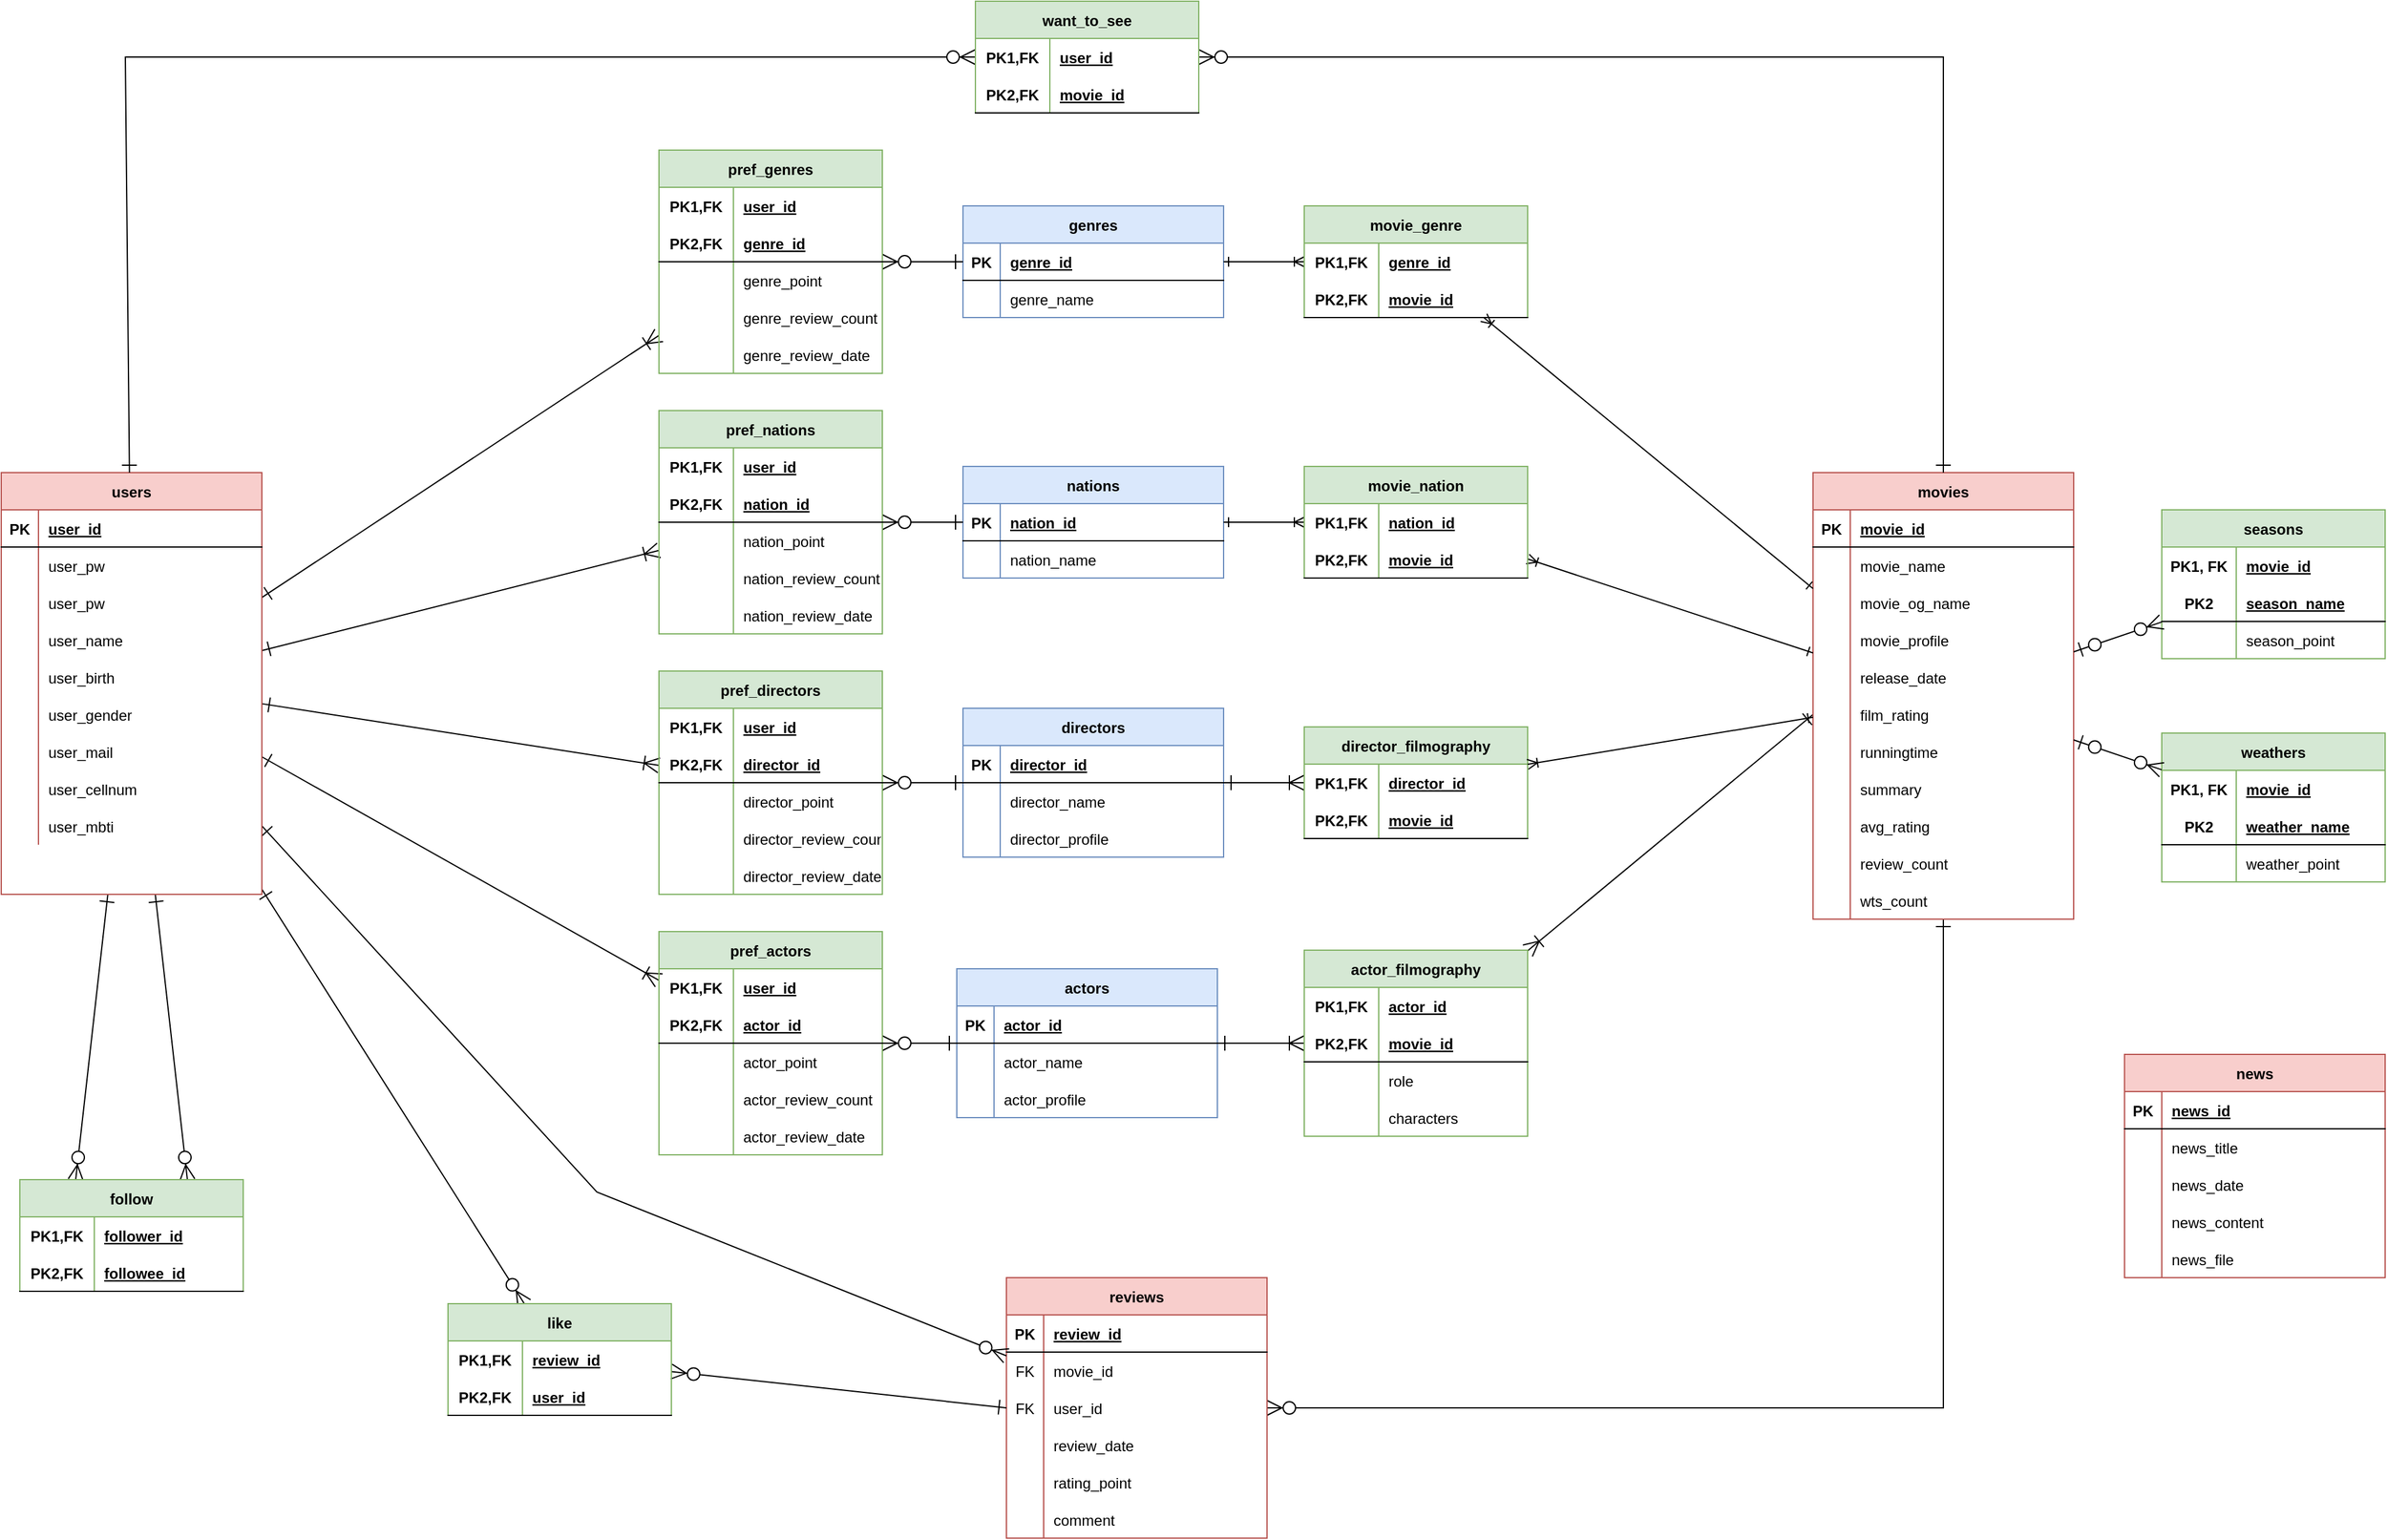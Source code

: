 <mxfile version="15.0.6" type="google"><diagram id="PSJ4vrIM0Vj3SUxpcuRp" name="Page-1"><mxGraphModel dx="2777" dy="1243" grid="1" gridSize="10" guides="1" tooltips="1" connect="1" arrows="1" fold="1" page="1" pageScale="1" pageWidth="827" pageHeight="1169" math="0" shadow="0"><root><mxCell id="0"/><mxCell id="1" parent="0"/><mxCell id="nQQe7vVtbDPomb7xKHAd-59" value="nations" style="shape=table;startSize=30;container=1;collapsible=1;childLayout=tableLayout;fixedRows=1;rowLines=0;fontStyle=1;align=center;resizeLast=1;strokeWidth=1;fillColor=#dae8fc;strokeColor=#6c8ebf;" parent="1" vertex="1"><mxGeometry x="1155" y="995" width="210" height="90" as="geometry"/></mxCell><mxCell id="nQQe7vVtbDPomb7xKHAd-60" value="" style="shape=partialRectangle;collapsible=0;dropTarget=0;pointerEvents=0;fillColor=none;top=0;left=0;bottom=1;right=0;points=[[0,0.5],[1,0.5]];portConstraint=eastwest;strokeWidth=1;" parent="nQQe7vVtbDPomb7xKHAd-59" vertex="1"><mxGeometry y="30" width="210" height="30" as="geometry"/></mxCell><mxCell id="nQQe7vVtbDPomb7xKHAd-61" value="PK" style="shape=partialRectangle;connectable=0;fillColor=none;top=0;left=0;bottom=0;right=0;fontStyle=1;overflow=hidden;strokeWidth=1;" parent="nQQe7vVtbDPomb7xKHAd-60" vertex="1"><mxGeometry width="30" height="30" as="geometry"/></mxCell><mxCell id="nQQe7vVtbDPomb7xKHAd-62" value="nation_id" style="shape=partialRectangle;connectable=0;fillColor=none;top=0;left=0;bottom=0;right=0;align=left;spacingLeft=6;fontStyle=5;overflow=hidden;strokeWidth=1;" parent="nQQe7vVtbDPomb7xKHAd-60" vertex="1"><mxGeometry x="30" width="180" height="30" as="geometry"/></mxCell><mxCell id="nQQe7vVtbDPomb7xKHAd-63" value="" style="shape=partialRectangle;collapsible=0;dropTarget=0;pointerEvents=0;fillColor=none;top=0;left=0;bottom=0;right=0;points=[[0,0.5],[1,0.5]];portConstraint=eastwest;strokeWidth=1;" parent="nQQe7vVtbDPomb7xKHAd-59" vertex="1"><mxGeometry y="60" width="210" height="30" as="geometry"/></mxCell><mxCell id="nQQe7vVtbDPomb7xKHAd-64" value="" style="shape=partialRectangle;connectable=0;fillColor=none;top=0;left=0;bottom=0;right=0;editable=1;overflow=hidden;strokeWidth=1;" parent="nQQe7vVtbDPomb7xKHAd-63" vertex="1"><mxGeometry width="30" height="30" as="geometry"/></mxCell><mxCell id="nQQe7vVtbDPomb7xKHAd-65" value="nation_name" style="shape=partialRectangle;connectable=0;fillColor=none;top=0;left=0;bottom=0;right=0;align=left;spacingLeft=6;overflow=hidden;strokeWidth=1;" parent="nQQe7vVtbDPomb7xKHAd-63" vertex="1"><mxGeometry x="30" width="180" height="30" as="geometry"/></mxCell><mxCell id="nQQe7vVtbDPomb7xKHAd-72" value="genres" style="shape=table;startSize=30;container=1;collapsible=1;childLayout=tableLayout;fixedRows=1;rowLines=0;fontStyle=1;align=center;resizeLast=1;strokeWidth=1;fillColor=#dae8fc;strokeColor=#6c8ebf;" parent="1" vertex="1"><mxGeometry x="1155" y="785" width="210" height="90" as="geometry"/></mxCell><mxCell id="nQQe7vVtbDPomb7xKHAd-73" value="" style="shape=partialRectangle;collapsible=0;dropTarget=0;pointerEvents=0;fillColor=none;top=0;left=0;bottom=1;right=0;points=[[0,0.5],[1,0.5]];portConstraint=eastwest;strokeWidth=1;" parent="nQQe7vVtbDPomb7xKHAd-72" vertex="1"><mxGeometry y="30" width="210" height="30" as="geometry"/></mxCell><mxCell id="nQQe7vVtbDPomb7xKHAd-74" value="PK" style="shape=partialRectangle;connectable=0;fillColor=none;top=0;left=0;bottom=0;right=0;fontStyle=1;overflow=hidden;strokeWidth=1;" parent="nQQe7vVtbDPomb7xKHAd-73" vertex="1"><mxGeometry width="30" height="30" as="geometry"/></mxCell><mxCell id="nQQe7vVtbDPomb7xKHAd-75" value="genre_id" style="shape=partialRectangle;connectable=0;fillColor=none;top=0;left=0;bottom=0;right=0;align=left;spacingLeft=6;fontStyle=5;overflow=hidden;strokeWidth=1;" parent="nQQe7vVtbDPomb7xKHAd-73" vertex="1"><mxGeometry x="30" width="180" height="30" as="geometry"/></mxCell><mxCell id="nQQe7vVtbDPomb7xKHAd-76" value="" style="shape=partialRectangle;collapsible=0;dropTarget=0;pointerEvents=0;fillColor=none;top=0;left=0;bottom=0;right=0;points=[[0,0.5],[1,0.5]];portConstraint=eastwest;strokeWidth=1;" parent="nQQe7vVtbDPomb7xKHAd-72" vertex="1"><mxGeometry y="60" width="210" height="30" as="geometry"/></mxCell><mxCell id="nQQe7vVtbDPomb7xKHAd-77" value="" style="shape=partialRectangle;connectable=0;fillColor=none;top=0;left=0;bottom=0;right=0;editable=1;overflow=hidden;strokeWidth=1;" parent="nQQe7vVtbDPomb7xKHAd-76" vertex="1"><mxGeometry width="30" height="30" as="geometry"/></mxCell><mxCell id="nQQe7vVtbDPomb7xKHAd-78" value="genre_name" style="shape=partialRectangle;connectable=0;fillColor=none;top=0;left=0;bottom=0;right=0;align=left;spacingLeft=6;overflow=hidden;strokeWidth=1;" parent="nQQe7vVtbDPomb7xKHAd-76" vertex="1"><mxGeometry x="30" width="180" height="30" as="geometry"/></mxCell><mxCell id="nQQe7vVtbDPomb7xKHAd-231" value="" style="endArrow=ERoneToMany;html=1;strokeColor=#000000;startArrow=ERone;startFill=0;endFill=0;" parent="1" source="nQQe7vVtbDPomb7xKHAd-72" target="rG2aCalE1vwCvTihpuoJ-75" edge="1"><mxGeometry width="50" height="50" relative="1" as="geometry"><mxPoint x="860" y="555" as="sourcePoint"/><mxPoint x="1640" y="532.5" as="targetPoint"/></mxGeometry></mxCell><mxCell id="nQQe7vVtbDPomb7xKHAd-232" value="" style="endArrow=ERoneToMany;html=1;strokeColor=#000000;startArrow=ERone;startFill=0;endFill=0;" parent="1" source="nQQe7vVtbDPomb7xKHAd-59" target="rG2aCalE1vwCvTihpuoJ-88" edge="1"><mxGeometry width="50" height="50" relative="1" as="geometry"><mxPoint x="1320" y="330" as="sourcePoint"/><mxPoint x="1640" y="670" as="targetPoint"/></mxGeometry></mxCell><mxCell id="nQQe7vVtbDPomb7xKHAd-276" style="rounded=0;orthogonalLoop=1;jettySize=auto;html=1;endArrow=ERoneToMany;endFill=0;startArrow=ERone;startFill=0;strokeWidth=1;endSize=10;startSize=10;" parent="1" source="nQQe7vVtbDPomb7xKHAd-246" target="rG2aCalE1vwCvTihpuoJ-95" edge="1"><mxGeometry relative="1" as="geometry"><mxPoint x="1533.42" y="930" as="sourcePoint"/><mxPoint x="1620" y="750" as="targetPoint"/></mxGeometry></mxCell><mxCell id="nQQe7vVtbDPomb7xKHAd-277" style="rounded=0;orthogonalLoop=1;jettySize=auto;html=1;endArrow=ERoneToMany;endFill=0;startArrow=ERone;startFill=0;strokeWidth=1;endSize=10;startSize=10;fillColor=#f8cecc;" parent="1" source="nQQe7vVtbDPomb7xKHAd-259" target="rG2aCalE1vwCvTihpuoJ-103" edge="1"><mxGeometry relative="1" as="geometry"><mxPoint x="1654" y="1372.6" as="sourcePoint"/><mxPoint x="1640" y="935" as="targetPoint"/></mxGeometry></mxCell><mxCell id="nQQe7vVtbDPomb7xKHAd-278" style="rounded=0;orthogonalLoop=1;jettySize=auto;html=1;startArrow=ERone;startFill=0;endArrow=ERoneToMany;endFill=0;strokeWidth=1;endSize=10;startSize=10;exitX=0;exitY=0.5;exitDx=0;exitDy=0;" parent="1" source="RvESwhQZ7MCmaH_EWFij-27" target="rG2aCalE1vwCvTihpuoJ-103" edge="1"><mxGeometry relative="1" as="geometry"><mxPoint x="2010" y="870" as="sourcePoint"/><mxPoint x="1850" y="935" as="targetPoint"/></mxGeometry></mxCell><mxCell id="nQQe7vVtbDPomb7xKHAd-280" style="rounded=0;orthogonalLoop=1;jettySize=auto;html=1;startArrow=ERone;startFill=0;endArrow=ERzeroToMany;endFill=1;strokeWidth=1;endSize=10;startSize=10;" parent="1" source="nQQe7vVtbDPomb7xKHAd-2" target="nQQe7vVtbDPomb7xKHAd-176" edge="1"><mxGeometry relative="1" as="geometry"><mxPoint x="1990" y="1010" as="sourcePoint"/><mxPoint x="1580" y="1005" as="targetPoint"/><Array as="points"><mxPoint x="1945" y="1754"/></Array></mxGeometry></mxCell><mxCell id="nQQe7vVtbDPomb7xKHAd-288" style="rounded=0;orthogonalLoop=1;jettySize=auto;html=1;endArrow=ERzeroToMany;endFill=1;startArrow=ERone;startFill=0;strokeWidth=1;endSize=10;startSize=10;" parent="1" source="nQQe7vVtbDPomb7xKHAd-86" target="rG2aCalE1vwCvTihpuoJ-158" edge="1"><mxGeometry relative="1" as="geometry"><mxPoint x="740" y="910" as="sourcePoint"/><mxPoint x="1020" y="1145" as="targetPoint"/></mxGeometry></mxCell><mxCell id="nQQe7vVtbDPomb7xKHAd-289" style="rounded=0;orthogonalLoop=1;jettySize=auto;html=1;startArrow=ERone;startFill=0;endArrow=ERzeroToMany;endFill=1;strokeWidth=1;endSize=10;startSize=10;entryX=0.25;entryY=0;entryDx=0;entryDy=0;elbow=vertical;" parent="1" source="nQQe7vVtbDPomb7xKHAd-86" target="rG2aCalE1vwCvTihpuoJ-165" edge="1"><mxGeometry relative="1" as="geometry"><mxPoint x="620" y="910" as="sourcePoint"/><mxPoint x="632.5" y="1050" as="targetPoint"/></mxGeometry></mxCell><mxCell id="nQQe7vVtbDPomb7xKHAd-290" style="rounded=0;orthogonalLoop=1;jettySize=auto;html=1;startArrow=ERone;startFill=0;endArrow=ERzeroToMany;endFill=1;strokeWidth=1;endSize=10;startSize=10;entryX=0.75;entryY=0;entryDx=0;entryDy=0;" parent="1" source="nQQe7vVtbDPomb7xKHAd-86" target="rG2aCalE1vwCvTihpuoJ-165" edge="1"><mxGeometry relative="1" as="geometry"><mxPoint x="680" y="910" as="sourcePoint"/><mxPoint x="737.5" y="1050" as="targetPoint"/></mxGeometry></mxCell><mxCell id="nQQe7vVtbDPomb7xKHAd-176" value="reviews" style="shape=table;startSize=30;container=1;collapsible=1;childLayout=tableLayout;fixedRows=1;rowLines=0;fontStyle=1;align=center;resizeLast=1;strokeWidth=1;fillColor=#f8cecc;strokeColor=#b85450;" parent="1" vertex="1"><mxGeometry x="1190" y="1649" width="210" height="210" as="geometry"/></mxCell><mxCell id="RvESwhQZ7MCmaH_EWFij-178" value="" style="shape=partialRectangle;collapsible=0;dropTarget=0;pointerEvents=0;fillColor=none;top=0;left=0;bottom=1;right=0;points=[[0,0.5],[1,0.5]];portConstraint=eastwest;fontColor=#000000;" parent="nQQe7vVtbDPomb7xKHAd-176" vertex="1"><mxGeometry y="30" width="210" height="30" as="geometry"/></mxCell><mxCell id="RvESwhQZ7MCmaH_EWFij-179" value="PK" style="shape=partialRectangle;connectable=0;fillColor=none;top=0;left=0;bottom=0;right=0;fontStyle=1;overflow=hidden;" parent="RvESwhQZ7MCmaH_EWFij-178" vertex="1"><mxGeometry width="30" height="30" as="geometry"/></mxCell><mxCell id="RvESwhQZ7MCmaH_EWFij-180" value="review_id" style="shape=partialRectangle;connectable=0;fillColor=none;top=0;left=0;bottom=0;right=0;align=left;spacingLeft=6;fontStyle=5;overflow=hidden;" parent="RvESwhQZ7MCmaH_EWFij-178" vertex="1"><mxGeometry x="30" width="180" height="30" as="geometry"/></mxCell><mxCell id="RvESwhQZ7MCmaH_EWFij-181" value="" style="shape=partialRectangle;collapsible=0;dropTarget=0;pointerEvents=0;fillColor=none;top=0;left=0;bottom=0;right=0;points=[[0,0.5],[1,0.5]];portConstraint=eastwest;fontColor=#000000;" parent="nQQe7vVtbDPomb7xKHAd-176" vertex="1"><mxGeometry y="60" width="210" height="30" as="geometry"/></mxCell><mxCell id="RvESwhQZ7MCmaH_EWFij-182" value="FK" style="shape=partialRectangle;connectable=0;fillColor=none;top=0;left=0;bottom=0;right=0;fontStyle=0;overflow=hidden;" parent="RvESwhQZ7MCmaH_EWFij-181" vertex="1"><mxGeometry width="30" height="30" as="geometry"/></mxCell><mxCell id="RvESwhQZ7MCmaH_EWFij-183" value="movie_id" style="shape=partialRectangle;connectable=0;fillColor=none;top=0;left=0;bottom=0;right=0;align=left;spacingLeft=6;fontStyle=0;overflow=hidden;" parent="RvESwhQZ7MCmaH_EWFij-181" vertex="1"><mxGeometry x="30" width="180" height="30" as="geometry"/></mxCell><mxCell id="RvESwhQZ7MCmaH_EWFij-184" value="" style="shape=partialRectangle;collapsible=0;dropTarget=0;pointerEvents=0;fillColor=none;top=0;left=0;bottom=0;right=0;points=[[0,0.5],[1,0.5]];portConstraint=eastwest;fontColor=#000000;" parent="nQQe7vVtbDPomb7xKHAd-176" vertex="1"><mxGeometry y="90" width="210" height="30" as="geometry"/></mxCell><mxCell id="RvESwhQZ7MCmaH_EWFij-185" value="FK" style="shape=partialRectangle;connectable=0;fillColor=none;top=0;left=0;bottom=0;right=0;fontStyle=0;overflow=hidden;" parent="RvESwhQZ7MCmaH_EWFij-184" vertex="1"><mxGeometry width="30" height="30" as="geometry"/></mxCell><mxCell id="RvESwhQZ7MCmaH_EWFij-186" value="user_id" style="shape=partialRectangle;connectable=0;fillColor=none;top=0;left=0;bottom=0;right=0;align=left;spacingLeft=6;fontStyle=0;overflow=hidden;" parent="RvESwhQZ7MCmaH_EWFij-184" vertex="1"><mxGeometry x="30" width="180" height="30" as="geometry"/></mxCell><mxCell id="RvESwhQZ7MCmaH_EWFij-188" value="" style="shape=partialRectangle;collapsible=0;dropTarget=0;pointerEvents=0;fillColor=none;top=0;left=0;bottom=0;right=0;points=[[0,0.5],[1,0.5]];portConstraint=eastwest;" parent="nQQe7vVtbDPomb7xKHAd-176" vertex="1"><mxGeometry y="120" width="210" height="30" as="geometry"/></mxCell><mxCell id="RvESwhQZ7MCmaH_EWFij-189" value="" style="shape=partialRectangle;connectable=0;fillColor=none;top=0;left=0;bottom=0;right=0;editable=1;overflow=hidden;" parent="RvESwhQZ7MCmaH_EWFij-188" vertex="1"><mxGeometry width="30" height="30" as="geometry"/></mxCell><mxCell id="RvESwhQZ7MCmaH_EWFij-190" value="review_date" style="shape=partialRectangle;connectable=0;fillColor=none;top=0;left=0;bottom=0;right=0;align=left;spacingLeft=6;overflow=hidden;" parent="RvESwhQZ7MCmaH_EWFij-188" vertex="1"><mxGeometry x="30" width="180" height="30" as="geometry"/></mxCell><mxCell id="RvESwhQZ7MCmaH_EWFij-191" value="" style="shape=partialRectangle;collapsible=0;dropTarget=0;pointerEvents=0;fillColor=none;top=0;left=0;bottom=0;right=0;points=[[0,0.5],[1,0.5]];portConstraint=eastwest;fontColor=#000000;" parent="nQQe7vVtbDPomb7xKHAd-176" vertex="1"><mxGeometry y="150" width="210" height="30" as="geometry"/></mxCell><mxCell id="RvESwhQZ7MCmaH_EWFij-192" value="" style="shape=partialRectangle;connectable=0;fillColor=none;top=0;left=0;bottom=0;right=0;editable=1;overflow=hidden;" parent="RvESwhQZ7MCmaH_EWFij-191" vertex="1"><mxGeometry width="30" height="30" as="geometry"/></mxCell><mxCell id="RvESwhQZ7MCmaH_EWFij-193" value="rating_point" style="shape=partialRectangle;connectable=0;fillColor=none;top=0;left=0;bottom=0;right=0;align=left;spacingLeft=6;overflow=hidden;" parent="RvESwhQZ7MCmaH_EWFij-191" vertex="1"><mxGeometry x="30" width="180" height="30" as="geometry"/></mxCell><mxCell id="RvESwhQZ7MCmaH_EWFij-194" value="" style="shape=partialRectangle;collapsible=0;dropTarget=0;pointerEvents=0;fillColor=none;top=0;left=0;bottom=0;right=0;points=[[0,0.5],[1,0.5]];portConstraint=eastwest;fontColor=#000000;" parent="nQQe7vVtbDPomb7xKHAd-176" vertex="1"><mxGeometry y="180" width="210" height="30" as="geometry"/></mxCell><mxCell id="RvESwhQZ7MCmaH_EWFij-195" value="" style="shape=partialRectangle;connectable=0;fillColor=none;top=0;left=0;bottom=0;right=0;editable=1;overflow=hidden;" parent="RvESwhQZ7MCmaH_EWFij-194" vertex="1"><mxGeometry width="30" height="30" as="geometry"/></mxCell><mxCell id="RvESwhQZ7MCmaH_EWFij-196" value="comment" style="shape=partialRectangle;connectable=0;fillColor=none;top=0;left=0;bottom=0;right=0;align=left;spacingLeft=6;overflow=hidden;" parent="RvESwhQZ7MCmaH_EWFij-194" vertex="1"><mxGeometry x="30" width="180" height="30" as="geometry"/></mxCell><mxCell id="CvOqelzI2wQ3qC6CL_Tq-1" style="rounded=0;orthogonalLoop=1;jettySize=auto;html=1;endArrow=ERzeroToMany;endFill=1;startArrow=ERone;startFill=0;strokeWidth=1;endSize=10;startSize=10;exitX=0;exitY=0.5;exitDx=0;exitDy=0;" parent="1" source="RvESwhQZ7MCmaH_EWFij-184" target="rG2aCalE1vwCvTihpuoJ-158" edge="1"><mxGeometry relative="1" as="geometry"><mxPoint x="1370" y="1005" as="sourcePoint"/><mxPoint x="1230" y="1145" as="targetPoint"/></mxGeometry></mxCell><mxCell id="CvOqelzI2wQ3qC6CL_Tq-2" style="rounded=0;orthogonalLoop=1;jettySize=auto;html=1;endArrow=ERzeroToMany;endFill=1;startArrow=ERone;startFill=0;strokeWidth=1;endSize=10;startSize=10;" parent="1" source="nQQe7vVtbDPomb7xKHAd-86" target="nQQe7vVtbDPomb7xKHAd-176" edge="1"><mxGeometry relative="1" as="geometry"><mxPoint x="820" y="860" as="sourcePoint"/><mxPoint x="746.69" y="1143.68" as="targetPoint"/><Array as="points"><mxPoint x="860" y="1580"/></Array></mxGeometry></mxCell><mxCell id="CvOqelzI2wQ3qC6CL_Tq-5" style="rounded=0;orthogonalLoop=1;jettySize=auto;html=1;startArrow=ERone;startFill=0;endArrow=ERzeroToMany;endFill=1;strokeWidth=1;endSize=10;startSize=10;fillColor=#f8cecc;" parent="1" source="nQQe7vVtbDPomb7xKHAd-259" target="rG2aCalE1vwCvTihpuoJ-151" edge="1"><mxGeometry relative="1" as="geometry"><mxPoint x="1490" y="1380" as="sourcePoint"/><mxPoint x="1300" y="920" as="targetPoint"/><Array as="points"/></mxGeometry></mxCell><mxCell id="CvOqelzI2wQ3qC6CL_Tq-6" style="rounded=0;orthogonalLoop=1;jettySize=auto;html=1;endArrow=ERoneToMany;endFill=0;startArrow=ERone;startFill=0;strokeWidth=1;endSize=10;startSize=10;" parent="1" source="nQQe7vVtbDPomb7xKHAd-86" target="rG2aCalE1vwCvTihpuoJ-151" edge="1"><mxGeometry relative="1" as="geometry"><mxPoint x="830" y="820" as="sourcePoint"/><mxPoint x="1060" y="935" as="targetPoint"/></mxGeometry></mxCell><mxCell id="FQqlS5MwdDUTbwrsqZ8y-309" value="news" style="shape=table;startSize=30;container=1;collapsible=1;childLayout=tableLayout;fixedRows=1;rowLines=0;fontStyle=1;align=center;resizeLast=1;strokeWidth=1;fillColor=#f8cecc;strokeColor=#b85450;" parent="1" vertex="1"><mxGeometry x="2091" y="1469" width="210" height="180" as="geometry"/></mxCell><mxCell id="FQqlS5MwdDUTbwrsqZ8y-310" value="" style="shape=partialRectangle;collapsible=0;dropTarget=0;pointerEvents=0;fillColor=none;top=0;left=0;bottom=1;right=0;points=[[0,0.5],[1,0.5]];portConstraint=eastwest;strokeWidth=1;" parent="FQqlS5MwdDUTbwrsqZ8y-309" vertex="1"><mxGeometry y="30" width="210" height="30" as="geometry"/></mxCell><mxCell id="FQqlS5MwdDUTbwrsqZ8y-311" value="PK" style="shape=partialRectangle;connectable=0;fillColor=none;top=0;left=0;bottom=0;right=0;fontStyle=1;overflow=hidden;strokeWidth=1;" parent="FQqlS5MwdDUTbwrsqZ8y-310" vertex="1"><mxGeometry width="30" height="30" as="geometry"/></mxCell><mxCell id="FQqlS5MwdDUTbwrsqZ8y-312" value="news_id" style="shape=partialRectangle;connectable=0;fillColor=none;top=0;left=0;bottom=0;right=0;align=left;spacingLeft=6;fontStyle=5;overflow=hidden;strokeWidth=1;" parent="FQqlS5MwdDUTbwrsqZ8y-310" vertex="1"><mxGeometry x="30" width="180" height="30" as="geometry"/></mxCell><mxCell id="FQqlS5MwdDUTbwrsqZ8y-313" value="" style="shape=partialRectangle;collapsible=0;dropTarget=0;pointerEvents=0;fillColor=none;top=0;left=0;bottom=0;right=0;points=[[0,0.5],[1,0.5]];portConstraint=eastwest;strokeWidth=1;" parent="FQqlS5MwdDUTbwrsqZ8y-309" vertex="1"><mxGeometry y="60" width="210" height="30" as="geometry"/></mxCell><mxCell id="FQqlS5MwdDUTbwrsqZ8y-314" value="" style="shape=partialRectangle;connectable=0;fillColor=none;top=0;left=0;bottom=0;right=0;editable=1;overflow=hidden;strokeWidth=1;" parent="FQqlS5MwdDUTbwrsqZ8y-313" vertex="1"><mxGeometry width="30" height="30" as="geometry"/></mxCell><mxCell id="FQqlS5MwdDUTbwrsqZ8y-315" value="news_title" style="shape=partialRectangle;connectable=0;fillColor=none;top=0;left=0;bottom=0;right=0;align=left;spacingLeft=6;overflow=hidden;strokeWidth=1;" parent="FQqlS5MwdDUTbwrsqZ8y-313" vertex="1"><mxGeometry x="30" width="180" height="30" as="geometry"/></mxCell><mxCell id="FQqlS5MwdDUTbwrsqZ8y-316" value="" style="shape=partialRectangle;collapsible=0;dropTarget=0;pointerEvents=0;fillColor=none;top=0;left=0;bottom=0;right=0;points=[[0,0.5],[1,0.5]];portConstraint=eastwest;strokeWidth=1;" parent="FQqlS5MwdDUTbwrsqZ8y-309" vertex="1"><mxGeometry y="90" width="210" height="30" as="geometry"/></mxCell><mxCell id="FQqlS5MwdDUTbwrsqZ8y-317" value="" style="shape=partialRectangle;connectable=0;fillColor=none;top=0;left=0;bottom=0;right=0;editable=1;overflow=hidden;strokeWidth=1;" parent="FQqlS5MwdDUTbwrsqZ8y-316" vertex="1"><mxGeometry width="30" height="30" as="geometry"/></mxCell><mxCell id="FQqlS5MwdDUTbwrsqZ8y-318" value="news_date" style="shape=partialRectangle;connectable=0;fillColor=none;top=0;left=0;bottom=0;right=0;align=left;spacingLeft=6;overflow=hidden;strokeWidth=1;" parent="FQqlS5MwdDUTbwrsqZ8y-316" vertex="1"><mxGeometry x="30" width="180" height="30" as="geometry"/></mxCell><mxCell id="FQqlS5MwdDUTbwrsqZ8y-319" value="" style="shape=partialRectangle;collapsible=0;dropTarget=0;pointerEvents=0;fillColor=none;top=0;left=0;bottom=0;right=0;points=[[0,0.5],[1,0.5]];portConstraint=eastwest;" parent="FQqlS5MwdDUTbwrsqZ8y-309" vertex="1"><mxGeometry y="120" width="210" height="30" as="geometry"/></mxCell><mxCell id="FQqlS5MwdDUTbwrsqZ8y-320" value="" style="shape=partialRectangle;connectable=0;fillColor=none;top=0;left=0;bottom=0;right=0;editable=1;overflow=hidden;" parent="FQqlS5MwdDUTbwrsqZ8y-319" vertex="1"><mxGeometry width="30" height="30" as="geometry"/></mxCell><mxCell id="FQqlS5MwdDUTbwrsqZ8y-321" value="news_content" style="shape=partialRectangle;connectable=0;fillColor=none;top=0;left=0;bottom=0;right=0;align=left;spacingLeft=6;overflow=hidden;" parent="FQqlS5MwdDUTbwrsqZ8y-319" vertex="1"><mxGeometry x="30" width="180" height="30" as="geometry"/></mxCell><mxCell id="FQqlS5MwdDUTbwrsqZ8y-322" value="" style="shape=partialRectangle;collapsible=0;dropTarget=0;pointerEvents=0;fillColor=none;top=0;left=0;bottom=0;right=0;points=[[0,0.5],[1,0.5]];portConstraint=eastwest;" parent="FQqlS5MwdDUTbwrsqZ8y-309" vertex="1"><mxGeometry y="150" width="210" height="30" as="geometry"/></mxCell><mxCell id="FQqlS5MwdDUTbwrsqZ8y-323" value="" style="shape=partialRectangle;connectable=0;fillColor=none;top=0;left=0;bottom=0;right=0;editable=1;overflow=hidden;" parent="FQqlS5MwdDUTbwrsqZ8y-322" vertex="1"><mxGeometry width="30" height="30" as="geometry"/></mxCell><mxCell id="FQqlS5MwdDUTbwrsqZ8y-324" value="news_file" style="shape=partialRectangle;connectable=0;fillColor=none;top=0;left=0;bottom=0;right=0;align=left;spacingLeft=6;overflow=hidden;" parent="FQqlS5MwdDUTbwrsqZ8y-322" vertex="1"><mxGeometry x="30" width="180" height="30" as="geometry"/></mxCell><mxCell id="FQqlS5MwdDUTbwrsqZ8y-329" style="rounded=0;orthogonalLoop=1;jettySize=auto;html=1;endArrow=ERoneToMany;endFill=0;startArrow=ERone;startFill=0;strokeWidth=1;endSize=10;startSize=10;" parent="1" source="nQQe7vVtbDPomb7xKHAd-86" target="rG2aCalE1vwCvTihpuoJ-144" edge="1"><mxGeometry relative="1" as="geometry"><mxPoint x="970" y="810" as="sourcePoint"/><mxPoint x="1060" y="775" as="targetPoint"/></mxGeometry></mxCell><mxCell id="FQqlS5MwdDUTbwrsqZ8y-330" style="rounded=0;orthogonalLoop=1;jettySize=auto;html=1;endArrow=ERoneToMany;endFill=0;startArrow=ERone;startFill=0;strokeWidth=1;endSize=10;startSize=10;" parent="1" source="nQQe7vVtbDPomb7xKHAd-86" target="rG2aCalE1vwCvTihpuoJ-130" edge="1"><mxGeometry relative="1" as="geometry"><mxPoint x="882" y="575" as="sourcePoint"/><mxPoint x="1060" y="495" as="targetPoint"/></mxGeometry></mxCell><mxCell id="FQqlS5MwdDUTbwrsqZ8y-331" style="rounded=0;orthogonalLoop=1;jettySize=auto;html=1;endArrow=ERoneToMany;endFill=0;startArrow=ERone;startFill=0;strokeWidth=1;endSize=10;startSize=10;" parent="1" source="nQQe7vVtbDPomb7xKHAd-86" target="rG2aCalE1vwCvTihpuoJ-137" edge="1"><mxGeometry relative="1" as="geometry"><mxPoint x="850" y="520" as="sourcePoint"/><mxPoint x="1060" y="635" as="targetPoint"/></mxGeometry></mxCell><mxCell id="FQqlS5MwdDUTbwrsqZ8y-333" style="rounded=0;orthogonalLoop=1;jettySize=auto;html=1;startArrow=ERone;startFill=0;endArrow=ERzeroToMany;endFill=1;strokeWidth=1;endSize=10;startSize=10;fillColor=#f8cecc;" parent="1" source="nQQe7vVtbDPomb7xKHAd-72" target="rG2aCalE1vwCvTihpuoJ-130" edge="1"><mxGeometry relative="1" as="geometry"><mxPoint x="1405" y="540" as="sourcePoint"/><mxPoint x="1320" y="450" as="targetPoint"/></mxGeometry></mxCell><mxCell id="FQqlS5MwdDUTbwrsqZ8y-334" style="rounded=0;orthogonalLoop=1;jettySize=auto;html=1;startArrow=ERone;startFill=0;endArrow=ERzeroToMany;endFill=1;strokeWidth=1;endSize=10;startSize=10;fillColor=#f8cecc;" parent="1" source="nQQe7vVtbDPomb7xKHAd-59" target="rG2aCalE1vwCvTihpuoJ-137" edge="1"><mxGeometry relative="1" as="geometry"><mxPoint x="1430" y="310" as="sourcePoint"/><mxPoint x="1310" y="610" as="targetPoint"/></mxGeometry></mxCell><mxCell id="nQQe7vVtbDPomb7xKHAd-2" value="movies" style="shape=table;startSize=30;container=1;collapsible=1;childLayout=tableLayout;fixedRows=1;rowLines=0;fontStyle=1;align=center;resizeLast=1;strokeWidth=1;fillColor=#f8cecc;strokeColor=#b85450;" parent="1" vertex="1"><mxGeometry x="1840" y="1000" width="210" height="360" as="geometry"/></mxCell><mxCell id="nQQe7vVtbDPomb7xKHAd-3" value="" style="shape=partialRectangle;collapsible=0;dropTarget=0;pointerEvents=0;fillColor=none;top=0;left=0;bottom=1;right=0;points=[[0,0.5],[1,0.5]];portConstraint=eastwest;strokeWidth=1;" parent="nQQe7vVtbDPomb7xKHAd-2" vertex="1"><mxGeometry y="30" width="210" height="30" as="geometry"/></mxCell><mxCell id="nQQe7vVtbDPomb7xKHAd-4" value="PK" style="shape=partialRectangle;connectable=0;fillColor=none;top=0;left=0;bottom=0;right=0;fontStyle=1;overflow=hidden;strokeWidth=1;" parent="nQQe7vVtbDPomb7xKHAd-3" vertex="1"><mxGeometry width="30" height="30" as="geometry"/></mxCell><mxCell id="nQQe7vVtbDPomb7xKHAd-5" value="movie_id" style="shape=partialRectangle;connectable=0;fillColor=none;top=0;left=0;bottom=0;right=0;align=left;spacingLeft=6;fontStyle=5;overflow=hidden;strokeWidth=1;" parent="nQQe7vVtbDPomb7xKHAd-3" vertex="1"><mxGeometry x="30" width="180" height="30" as="geometry"/></mxCell><mxCell id="RvESwhQZ7MCmaH_EWFij-12" value="" style="shape=partialRectangle;collapsible=0;dropTarget=0;pointerEvents=0;fillColor=none;top=0;left=0;bottom=0;right=0;points=[[0,0.5],[1,0.5]];portConstraint=eastwest;fontColor=#FF0000;" parent="nQQe7vVtbDPomb7xKHAd-2" vertex="1"><mxGeometry y="60" width="210" height="30" as="geometry"/></mxCell><mxCell id="RvESwhQZ7MCmaH_EWFij-13" value="" style="shape=partialRectangle;connectable=0;fillColor=none;top=0;left=0;bottom=0;right=0;editable=1;overflow=hidden;" parent="RvESwhQZ7MCmaH_EWFij-12" vertex="1"><mxGeometry width="30" height="30" as="geometry"/></mxCell><mxCell id="RvESwhQZ7MCmaH_EWFij-14" value="movie_name" style="shape=partialRectangle;connectable=0;fillColor=none;top=0;left=0;bottom=0;right=0;align=left;spacingLeft=6;overflow=hidden;" parent="RvESwhQZ7MCmaH_EWFij-12" vertex="1"><mxGeometry x="30" width="180" height="30" as="geometry"/></mxCell><mxCell id="RvESwhQZ7MCmaH_EWFij-16" value="" style="shape=partialRectangle;collapsible=0;dropTarget=0;pointerEvents=0;fillColor=none;top=0;left=0;bottom=0;right=0;points=[[0,0.5],[1,0.5]];portConstraint=eastwest;" parent="nQQe7vVtbDPomb7xKHAd-2" vertex="1"><mxGeometry y="90" width="210" height="30" as="geometry"/></mxCell><mxCell id="RvESwhQZ7MCmaH_EWFij-17" value="" style="shape=partialRectangle;connectable=0;fillColor=none;top=0;left=0;bottom=0;right=0;editable=1;overflow=hidden;" parent="RvESwhQZ7MCmaH_EWFij-16" vertex="1"><mxGeometry width="30" height="30" as="geometry"/></mxCell><mxCell id="RvESwhQZ7MCmaH_EWFij-18" value="movie_og_name" style="shape=partialRectangle;connectable=0;fillColor=none;top=0;left=0;bottom=0;right=0;align=left;spacingLeft=6;overflow=hidden;" parent="RvESwhQZ7MCmaH_EWFij-16" vertex="1"><mxGeometry x="30" width="180" height="30" as="geometry"/></mxCell><mxCell id="RvESwhQZ7MCmaH_EWFij-20" value="" style="shape=partialRectangle;collapsible=0;dropTarget=0;pointerEvents=0;fillColor=none;top=0;left=0;bottom=0;right=0;points=[[0,0.5],[1,0.5]];portConstraint=eastwest;fontColor=#FF0000;" parent="nQQe7vVtbDPomb7xKHAd-2" vertex="1"><mxGeometry y="120" width="210" height="30" as="geometry"/></mxCell><mxCell id="RvESwhQZ7MCmaH_EWFij-21" value="" style="shape=partialRectangle;connectable=0;fillColor=none;top=0;left=0;bottom=0;right=0;editable=1;overflow=hidden;" parent="RvESwhQZ7MCmaH_EWFij-20" vertex="1"><mxGeometry width="30" height="30" as="geometry"/></mxCell><mxCell id="RvESwhQZ7MCmaH_EWFij-22" value="movie_profile" style="shape=partialRectangle;connectable=0;fillColor=none;top=0;left=0;bottom=0;right=0;align=left;spacingLeft=6;overflow=hidden;" parent="RvESwhQZ7MCmaH_EWFij-20" vertex="1"><mxGeometry x="30" width="180" height="30" as="geometry"/></mxCell><mxCell id="RvESwhQZ7MCmaH_EWFij-24" value="" style="shape=partialRectangle;collapsible=0;dropTarget=0;pointerEvents=0;fillColor=none;top=0;left=0;bottom=0;right=0;points=[[0,0.5],[1,0.5]];portConstraint=eastwest;" parent="nQQe7vVtbDPomb7xKHAd-2" vertex="1"><mxGeometry y="150" width="210" height="30" as="geometry"/></mxCell><mxCell id="RvESwhQZ7MCmaH_EWFij-25" value="" style="shape=partialRectangle;connectable=0;fillColor=none;top=0;left=0;bottom=0;right=0;editable=1;overflow=hidden;" parent="RvESwhQZ7MCmaH_EWFij-24" vertex="1"><mxGeometry width="30" height="30" as="geometry"/></mxCell><mxCell id="RvESwhQZ7MCmaH_EWFij-26" value="release_date" style="shape=partialRectangle;connectable=0;fillColor=none;top=0;left=0;bottom=0;right=0;align=left;spacingLeft=6;overflow=hidden;" parent="RvESwhQZ7MCmaH_EWFij-24" vertex="1"><mxGeometry x="30" width="180" height="30" as="geometry"/></mxCell><mxCell id="RvESwhQZ7MCmaH_EWFij-27" value="" style="shape=partialRectangle;collapsible=0;dropTarget=0;pointerEvents=0;fillColor=none;top=0;left=0;bottom=0;right=0;points=[[0,0.5],[1,0.5]];portConstraint=eastwest;fontColor=#FF0000;" parent="nQQe7vVtbDPomb7xKHAd-2" vertex="1"><mxGeometry y="180" width="210" height="30" as="geometry"/></mxCell><mxCell id="RvESwhQZ7MCmaH_EWFij-28" value="" style="shape=partialRectangle;connectable=0;fillColor=none;top=0;left=0;bottom=0;right=0;editable=1;overflow=hidden;" parent="RvESwhQZ7MCmaH_EWFij-27" vertex="1"><mxGeometry width="30" height="30" as="geometry"/></mxCell><mxCell id="RvESwhQZ7MCmaH_EWFij-29" value="film_rating" style="shape=partialRectangle;connectable=0;fillColor=none;top=0;left=0;bottom=0;right=0;align=left;spacingLeft=6;overflow=hidden;" parent="RvESwhQZ7MCmaH_EWFij-27" vertex="1"><mxGeometry x="30" width="180" height="30" as="geometry"/></mxCell><mxCell id="RvESwhQZ7MCmaH_EWFij-33" value="" style="shape=partialRectangle;collapsible=0;dropTarget=0;pointerEvents=0;fillColor=none;top=0;left=0;bottom=0;right=0;points=[[0,0.5],[1,0.5]];portConstraint=eastwest;fontColor=#FF0000;" parent="nQQe7vVtbDPomb7xKHAd-2" vertex="1"><mxGeometry y="210" width="210" height="30" as="geometry"/></mxCell><mxCell id="RvESwhQZ7MCmaH_EWFij-34" value="" style="shape=partialRectangle;connectable=0;fillColor=none;top=0;left=0;bottom=0;right=0;editable=1;overflow=hidden;" parent="RvESwhQZ7MCmaH_EWFij-33" vertex="1"><mxGeometry width="30" height="30" as="geometry"/></mxCell><mxCell id="RvESwhQZ7MCmaH_EWFij-35" value="runningtime" style="shape=partialRectangle;connectable=0;fillColor=none;top=0;left=0;bottom=0;right=0;align=left;spacingLeft=6;overflow=hidden;" parent="RvESwhQZ7MCmaH_EWFij-33" vertex="1"><mxGeometry x="30" width="180" height="30" as="geometry"/></mxCell><mxCell id="RvESwhQZ7MCmaH_EWFij-37" value="" style="shape=partialRectangle;collapsible=0;dropTarget=0;pointerEvents=0;fillColor=none;top=0;left=0;bottom=0;right=0;points=[[0,0.5],[1,0.5]];portConstraint=eastwest;" parent="nQQe7vVtbDPomb7xKHAd-2" vertex="1"><mxGeometry y="240" width="210" height="30" as="geometry"/></mxCell><mxCell id="RvESwhQZ7MCmaH_EWFij-38" value="" style="shape=partialRectangle;connectable=0;fillColor=none;top=0;left=0;bottom=0;right=0;editable=1;overflow=hidden;" parent="RvESwhQZ7MCmaH_EWFij-37" vertex="1"><mxGeometry width="30" height="30" as="geometry"/></mxCell><mxCell id="RvESwhQZ7MCmaH_EWFij-39" value="summary" style="shape=partialRectangle;connectable=0;fillColor=none;top=0;left=0;bottom=0;right=0;align=left;spacingLeft=6;overflow=hidden;" parent="RvESwhQZ7MCmaH_EWFij-37" vertex="1"><mxGeometry x="30" width="180" height="30" as="geometry"/></mxCell><mxCell id="5iVePhA5vXsGCJ9t2fy0-1" value="" style="shape=partialRectangle;collapsible=0;dropTarget=0;pointerEvents=0;fillColor=none;top=0;left=0;bottom=0;right=0;points=[[0,0.5],[1,0.5]];portConstraint=eastwest;" parent="nQQe7vVtbDPomb7xKHAd-2" vertex="1"><mxGeometry y="270" width="210" height="30" as="geometry"/></mxCell><mxCell id="5iVePhA5vXsGCJ9t2fy0-2" value="" style="shape=partialRectangle;connectable=0;fillColor=none;top=0;left=0;bottom=0;right=0;editable=1;overflow=hidden;" parent="5iVePhA5vXsGCJ9t2fy0-1" vertex="1"><mxGeometry width="30" height="30" as="geometry"/></mxCell><mxCell id="5iVePhA5vXsGCJ9t2fy0-3" value="avg_rating" style="shape=partialRectangle;connectable=0;fillColor=none;top=0;left=0;bottom=0;right=0;align=left;spacingLeft=6;overflow=hidden;" parent="5iVePhA5vXsGCJ9t2fy0-1" vertex="1"><mxGeometry x="30" width="180" height="30" as="geometry"/></mxCell><mxCell id="5iVePhA5vXsGCJ9t2fy0-4" value="" style="shape=partialRectangle;collapsible=0;dropTarget=0;pointerEvents=0;fillColor=none;top=0;left=0;bottom=0;right=0;points=[[0,0.5],[1,0.5]];portConstraint=eastwest;" parent="nQQe7vVtbDPomb7xKHAd-2" vertex="1"><mxGeometry y="300" width="210" height="30" as="geometry"/></mxCell><mxCell id="5iVePhA5vXsGCJ9t2fy0-5" value="" style="shape=partialRectangle;connectable=0;fillColor=none;top=0;left=0;bottom=0;right=0;editable=1;overflow=hidden;" parent="5iVePhA5vXsGCJ9t2fy0-4" vertex="1"><mxGeometry width="30" height="30" as="geometry"/></mxCell><mxCell id="5iVePhA5vXsGCJ9t2fy0-6" value="review_count" style="shape=partialRectangle;connectable=0;fillColor=none;top=0;left=0;bottom=0;right=0;align=left;spacingLeft=6;overflow=hidden;" parent="5iVePhA5vXsGCJ9t2fy0-4" vertex="1"><mxGeometry x="30" width="180" height="30" as="geometry"/></mxCell><mxCell id="5iVePhA5vXsGCJ9t2fy0-8" value="" style="shape=partialRectangle;collapsible=0;dropTarget=0;pointerEvents=0;fillColor=none;top=0;left=0;bottom=0;right=0;points=[[0,0.5],[1,0.5]];portConstraint=eastwest;" parent="nQQe7vVtbDPomb7xKHAd-2" vertex="1"><mxGeometry y="330" width="210" height="30" as="geometry"/></mxCell><mxCell id="5iVePhA5vXsGCJ9t2fy0-9" value="" style="shape=partialRectangle;connectable=0;fillColor=none;top=0;left=0;bottom=0;right=0;editable=1;overflow=hidden;" parent="5iVePhA5vXsGCJ9t2fy0-8" vertex="1"><mxGeometry width="30" height="30" as="geometry"/></mxCell><mxCell id="5iVePhA5vXsGCJ9t2fy0-10" value="wts_count" style="shape=partialRectangle;connectable=0;fillColor=none;top=0;left=0;bottom=0;right=0;align=left;spacingLeft=6;overflow=hidden;" parent="5iVePhA5vXsGCJ9t2fy0-8" vertex="1"><mxGeometry x="30" width="180" height="30" as="geometry"/></mxCell><mxCell id="nQQe7vVtbDPomb7xKHAd-246" value="directors" style="shape=table;startSize=30;container=1;collapsible=1;childLayout=tableLayout;fixedRows=1;rowLines=0;fontStyle=1;align=center;resizeLast=1;strokeWidth=1;fillColor=#dae8fc;strokeColor=#6c8ebf;" parent="1" vertex="1"><mxGeometry x="1155" y="1190" width="210" height="120" as="geometry"/></mxCell><mxCell id="nQQe7vVtbDPomb7xKHAd-247" value="" style="shape=partialRectangle;collapsible=0;dropTarget=0;pointerEvents=0;fillColor=none;top=0;left=0;bottom=1;right=0;points=[[0,0.5],[1,0.5]];portConstraint=eastwest;strokeWidth=1;" parent="nQQe7vVtbDPomb7xKHAd-246" vertex="1"><mxGeometry y="30" width="210" height="30" as="geometry"/></mxCell><mxCell id="nQQe7vVtbDPomb7xKHAd-248" value="PK" style="shape=partialRectangle;connectable=0;fillColor=none;top=0;left=0;bottom=0;right=0;fontStyle=1;overflow=hidden;strokeWidth=1;" parent="nQQe7vVtbDPomb7xKHAd-247" vertex="1"><mxGeometry width="30" height="30" as="geometry"/></mxCell><mxCell id="nQQe7vVtbDPomb7xKHAd-249" value="director_id" style="shape=partialRectangle;connectable=0;fillColor=none;top=0;left=0;bottom=0;right=0;align=left;spacingLeft=6;fontStyle=5;overflow=hidden;strokeWidth=1;" parent="nQQe7vVtbDPomb7xKHAd-247" vertex="1"><mxGeometry x="30" width="180" height="30" as="geometry"/></mxCell><mxCell id="nQQe7vVtbDPomb7xKHAd-250" value="" style="shape=partialRectangle;collapsible=0;dropTarget=0;pointerEvents=0;fillColor=none;top=0;left=0;bottom=0;right=0;points=[[0,0.5],[1,0.5]];portConstraint=eastwest;strokeWidth=1;" parent="nQQe7vVtbDPomb7xKHAd-246" vertex="1"><mxGeometry y="60" width="210" height="30" as="geometry"/></mxCell><mxCell id="nQQe7vVtbDPomb7xKHAd-251" value="" style="shape=partialRectangle;connectable=0;fillColor=none;top=0;left=0;bottom=0;right=0;editable=1;overflow=hidden;strokeWidth=1;" parent="nQQe7vVtbDPomb7xKHAd-250" vertex="1"><mxGeometry width="30" height="30" as="geometry"/></mxCell><mxCell id="nQQe7vVtbDPomb7xKHAd-252" value="director_name" style="shape=partialRectangle;connectable=0;fillColor=none;top=0;left=0;bottom=0;right=0;align=left;spacingLeft=6;overflow=hidden;strokeWidth=1;" parent="nQQe7vVtbDPomb7xKHAd-250" vertex="1"><mxGeometry x="30" width="180" height="30" as="geometry"/></mxCell><mxCell id="RvESwhQZ7MCmaH_EWFij-47" value="" style="shape=partialRectangle;collapsible=0;dropTarget=0;pointerEvents=0;fillColor=none;top=0;left=0;bottom=0;right=0;points=[[0,0.5],[1,0.5]];portConstraint=eastwest;fontColor=#FF0000;" parent="nQQe7vVtbDPomb7xKHAd-246" vertex="1"><mxGeometry y="90" width="210" height="30" as="geometry"/></mxCell><mxCell id="RvESwhQZ7MCmaH_EWFij-48" value="" style="shape=partialRectangle;connectable=0;fillColor=none;top=0;left=0;bottom=0;right=0;editable=1;overflow=hidden;" parent="RvESwhQZ7MCmaH_EWFij-47" vertex="1"><mxGeometry width="30" height="30" as="geometry"/></mxCell><mxCell id="RvESwhQZ7MCmaH_EWFij-49" value="director_profile" style="shape=partialRectangle;connectable=0;fillColor=none;top=0;left=0;bottom=0;right=0;align=left;spacingLeft=6;overflow=hidden;" parent="RvESwhQZ7MCmaH_EWFij-47" vertex="1"><mxGeometry x="30" width="180" height="30" as="geometry"/></mxCell><mxCell id="FQqlS5MwdDUTbwrsqZ8y-332" style="rounded=0;orthogonalLoop=1;jettySize=auto;html=1;startArrow=ERone;startFill=0;endArrow=ERzeroToMany;endFill=1;strokeWidth=1;endSize=10;startSize=10;fillColor=#f8cecc;" parent="1" source="nQQe7vVtbDPomb7xKHAd-246" target="rG2aCalE1vwCvTihpuoJ-144" edge="1"><mxGeometry x="1420" y="740" as="geometry"><mxPoint x="1350" y="805" as="sourcePoint"/><mxPoint x="1300" y="750" as="targetPoint"/></mxGeometry></mxCell><mxCell id="nQQe7vVtbDPomb7xKHAd-259" value="actors" style="shape=table;startSize=30;container=1;collapsible=1;childLayout=tableLayout;fixedRows=1;rowLines=0;fontStyle=1;align=center;resizeLast=1;strokeWidth=1;fillColor=#dae8fc;strokeColor=#6c8ebf;" parent="1" vertex="1"><mxGeometry x="1150" y="1400" width="210" height="120" as="geometry"/></mxCell><mxCell id="nQQe7vVtbDPomb7xKHAd-260" value="" style="shape=partialRectangle;collapsible=0;dropTarget=0;pointerEvents=0;fillColor=none;top=0;left=0;bottom=1;right=0;points=[[0,0.5],[1,0.5]];portConstraint=eastwest;strokeWidth=1;" parent="nQQe7vVtbDPomb7xKHAd-259" vertex="1"><mxGeometry y="30" width="210" height="30" as="geometry"/></mxCell><mxCell id="nQQe7vVtbDPomb7xKHAd-261" value="PK" style="shape=partialRectangle;connectable=0;fillColor=none;top=0;left=0;bottom=0;right=0;fontStyle=1;overflow=hidden;strokeWidth=1;" parent="nQQe7vVtbDPomb7xKHAd-260" vertex="1"><mxGeometry width="30" height="30" as="geometry"/></mxCell><mxCell id="nQQe7vVtbDPomb7xKHAd-262" value="actor_id" style="shape=partialRectangle;connectable=0;fillColor=none;top=0;left=0;bottom=0;right=0;align=left;spacingLeft=6;fontStyle=5;overflow=hidden;strokeWidth=1;" parent="nQQe7vVtbDPomb7xKHAd-260" vertex="1"><mxGeometry x="30" width="180" height="30" as="geometry"/></mxCell><mxCell id="RvESwhQZ7MCmaH_EWFij-71" value="" style="shape=partialRectangle;collapsible=0;dropTarget=0;pointerEvents=0;fillColor=none;top=0;left=0;bottom=0;right=0;points=[[0,0.5],[1,0.5]];portConstraint=eastwest;fontColor=#000000;" parent="nQQe7vVtbDPomb7xKHAd-259" vertex="1"><mxGeometry y="60" width="210" height="30" as="geometry"/></mxCell><mxCell id="RvESwhQZ7MCmaH_EWFij-72" value="" style="shape=partialRectangle;connectable=0;fillColor=none;top=0;left=0;bottom=0;right=0;editable=1;overflow=hidden;" parent="RvESwhQZ7MCmaH_EWFij-71" vertex="1"><mxGeometry width="30" height="30" as="geometry"/></mxCell><mxCell id="RvESwhQZ7MCmaH_EWFij-73" value="actor_name" style="shape=partialRectangle;connectable=0;fillColor=none;top=0;left=0;bottom=0;right=0;align=left;spacingLeft=6;overflow=hidden;" parent="RvESwhQZ7MCmaH_EWFij-71" vertex="1"><mxGeometry x="30" width="180" height="30" as="geometry"/></mxCell><mxCell id="RvESwhQZ7MCmaH_EWFij-75" value="" style="shape=partialRectangle;collapsible=0;dropTarget=0;pointerEvents=0;fillColor=none;top=0;left=0;bottom=0;right=0;points=[[0,0.5],[1,0.5]];portConstraint=eastwest;" parent="nQQe7vVtbDPomb7xKHAd-259" vertex="1"><mxGeometry y="90" width="210" height="30" as="geometry"/></mxCell><mxCell id="RvESwhQZ7MCmaH_EWFij-76" value="" style="shape=partialRectangle;connectable=0;fillColor=none;top=0;left=0;bottom=0;right=0;editable=1;overflow=hidden;" parent="RvESwhQZ7MCmaH_EWFij-75" vertex="1"><mxGeometry width="30" height="30" as="geometry"/></mxCell><mxCell id="RvESwhQZ7MCmaH_EWFij-77" value="actor_profile" style="shape=partialRectangle;connectable=0;fillColor=none;top=0;left=0;bottom=0;right=0;align=left;spacingLeft=6;overflow=hidden;" parent="RvESwhQZ7MCmaH_EWFij-75" vertex="1"><mxGeometry x="30" width="180" height="30" as="geometry"/></mxCell><mxCell id="nQQe7vVtbDPomb7xKHAd-86" value="users" style="shape=table;startSize=30;container=1;collapsible=1;childLayout=tableLayout;fixedRows=1;rowLines=0;fontStyle=1;align=center;resizeLast=1;strokeWidth=1;fillColor=#f8cecc;strokeColor=#b85450;" parent="1" vertex="1"><mxGeometry x="380" y="1000" width="210" height="340" as="geometry"/></mxCell><mxCell id="nQQe7vVtbDPomb7xKHAd-87" value="" style="shape=partialRectangle;collapsible=0;dropTarget=0;pointerEvents=0;fillColor=none;top=0;left=0;bottom=1;right=0;points=[[0,0.5],[1,0.5]];portConstraint=eastwest;strokeWidth=1;" parent="nQQe7vVtbDPomb7xKHAd-86" vertex="1"><mxGeometry y="30" width="210" height="30" as="geometry"/></mxCell><mxCell id="nQQe7vVtbDPomb7xKHAd-88" value="PK" style="shape=partialRectangle;connectable=0;fillColor=none;top=0;left=0;bottom=0;right=0;fontStyle=1;overflow=hidden;strokeWidth=1;" parent="nQQe7vVtbDPomb7xKHAd-87" vertex="1"><mxGeometry width="30" height="30" as="geometry"/></mxCell><mxCell id="nQQe7vVtbDPomb7xKHAd-89" value="user_id" style="shape=partialRectangle;connectable=0;fillColor=none;top=0;left=0;bottom=0;right=0;align=left;spacingLeft=6;fontStyle=5;overflow=hidden;strokeWidth=1;" parent="nQQe7vVtbDPomb7xKHAd-87" vertex="1"><mxGeometry x="30" width="180" height="30" as="geometry"/></mxCell><mxCell id="RvESwhQZ7MCmaH_EWFij-132" value="" style="shape=partialRectangle;collapsible=0;dropTarget=0;pointerEvents=0;fillColor=none;top=0;left=0;bottom=0;right=0;points=[[0,0.5],[1,0.5]];portConstraint=eastwest;" parent="nQQe7vVtbDPomb7xKHAd-86" vertex="1"><mxGeometry y="60" width="210" height="30" as="geometry"/></mxCell><mxCell id="RvESwhQZ7MCmaH_EWFij-133" value="" style="shape=partialRectangle;connectable=0;fillColor=none;top=0;left=0;bottom=0;right=0;editable=1;overflow=hidden;" parent="RvESwhQZ7MCmaH_EWFij-132" vertex="1"><mxGeometry width="30" height="30" as="geometry"/></mxCell><mxCell id="RvESwhQZ7MCmaH_EWFij-134" value="user_pw" style="shape=partialRectangle;connectable=0;fillColor=none;top=0;left=0;bottom=0;right=0;align=left;spacingLeft=6;overflow=hidden;" parent="RvESwhQZ7MCmaH_EWFij-132" vertex="1"><mxGeometry x="30" width="180" height="30" as="geometry"/></mxCell><mxCell id="zbpguuZfZ2U6aRVJUEGF-3" value="" style="shape=partialRectangle;collapsible=0;dropTarget=0;pointerEvents=0;fillColor=none;top=0;left=0;bottom=0;right=0;points=[[0,0.5],[1,0.5]];portConstraint=eastwest;" parent="nQQe7vVtbDPomb7xKHAd-86" vertex="1"><mxGeometry y="90" width="210" height="30" as="geometry"/></mxCell><mxCell id="zbpguuZfZ2U6aRVJUEGF-4" value="" style="shape=partialRectangle;connectable=0;fillColor=none;top=0;left=0;bottom=0;right=0;editable=1;overflow=hidden;" parent="zbpguuZfZ2U6aRVJUEGF-3" vertex="1"><mxGeometry width="30" height="30" as="geometry"/></mxCell><mxCell id="zbpguuZfZ2U6aRVJUEGF-5" value="user_pw" style="shape=partialRectangle;connectable=0;fillColor=none;top=0;left=0;bottom=0;right=0;align=left;spacingLeft=6;overflow=hidden;" parent="zbpguuZfZ2U6aRVJUEGF-3" vertex="1"><mxGeometry x="30" width="180" height="30" as="geometry"/></mxCell><mxCell id="RvESwhQZ7MCmaH_EWFij-135" value="" style="shape=partialRectangle;collapsible=0;dropTarget=0;pointerEvents=0;fillColor=none;top=0;left=0;bottom=0;right=0;points=[[0,0.5],[1,0.5]];portConstraint=eastwest;fontColor=#000000;" parent="nQQe7vVtbDPomb7xKHAd-86" vertex="1"><mxGeometry y="120" width="210" height="30" as="geometry"/></mxCell><mxCell id="RvESwhQZ7MCmaH_EWFij-136" value="" style="shape=partialRectangle;connectable=0;fillColor=none;top=0;left=0;bottom=0;right=0;editable=1;overflow=hidden;" parent="RvESwhQZ7MCmaH_EWFij-135" vertex="1"><mxGeometry width="30" height="30" as="geometry"/></mxCell><mxCell id="RvESwhQZ7MCmaH_EWFij-137" value="user_name" style="shape=partialRectangle;connectable=0;fillColor=none;top=0;left=0;bottom=0;right=0;align=left;spacingLeft=6;overflow=hidden;" parent="RvESwhQZ7MCmaH_EWFij-135" vertex="1"><mxGeometry x="30" width="180" height="30" as="geometry"/></mxCell><mxCell id="RvESwhQZ7MCmaH_EWFij-139" value="" style="shape=partialRectangle;collapsible=0;dropTarget=0;pointerEvents=0;fillColor=none;top=0;left=0;bottom=0;right=0;points=[[0,0.5],[1,0.5]];portConstraint=eastwest;" parent="nQQe7vVtbDPomb7xKHAd-86" vertex="1"><mxGeometry y="150" width="210" height="30" as="geometry"/></mxCell><mxCell id="RvESwhQZ7MCmaH_EWFij-140" value="" style="shape=partialRectangle;connectable=0;fillColor=none;top=0;left=0;bottom=0;right=0;editable=1;overflow=hidden;" parent="RvESwhQZ7MCmaH_EWFij-139" vertex="1"><mxGeometry width="30" height="30" as="geometry"/></mxCell><mxCell id="RvESwhQZ7MCmaH_EWFij-141" value="user_birth" style="shape=partialRectangle;connectable=0;fillColor=none;top=0;left=0;bottom=0;right=0;align=left;spacingLeft=6;overflow=hidden;" parent="RvESwhQZ7MCmaH_EWFij-139" vertex="1"><mxGeometry x="30" width="180" height="30" as="geometry"/></mxCell><mxCell id="RvESwhQZ7MCmaH_EWFij-143" value="" style="shape=partialRectangle;collapsible=0;dropTarget=0;pointerEvents=0;fillColor=none;top=0;left=0;bottom=0;right=0;points=[[0,0.5],[1,0.5]];portConstraint=eastwest;" parent="nQQe7vVtbDPomb7xKHAd-86" vertex="1"><mxGeometry y="180" width="210" height="30" as="geometry"/></mxCell><mxCell id="RvESwhQZ7MCmaH_EWFij-144" value="" style="shape=partialRectangle;connectable=0;fillColor=none;top=0;left=0;bottom=0;right=0;editable=1;overflow=hidden;" parent="RvESwhQZ7MCmaH_EWFij-143" vertex="1"><mxGeometry width="30" height="30" as="geometry"/></mxCell><mxCell id="RvESwhQZ7MCmaH_EWFij-145" value="user_gender" style="shape=partialRectangle;connectable=0;fillColor=none;top=0;left=0;bottom=0;right=0;align=left;spacingLeft=6;overflow=hidden;" parent="RvESwhQZ7MCmaH_EWFij-143" vertex="1"><mxGeometry x="30" width="180" height="30" as="geometry"/></mxCell><mxCell id="cm1vGQFmBp61zNM2E5PO-5" value="" style="shape=partialRectangle;collapsible=0;dropTarget=0;pointerEvents=0;fillColor=none;top=0;left=0;bottom=0;right=0;points=[[0,0.5],[1,0.5]];portConstraint=eastwest;" parent="nQQe7vVtbDPomb7xKHAd-86" vertex="1"><mxGeometry y="210" width="210" height="30" as="geometry"/></mxCell><mxCell id="cm1vGQFmBp61zNM2E5PO-6" value="" style="shape=partialRectangle;connectable=0;fillColor=none;top=0;left=0;bottom=0;right=0;editable=1;overflow=hidden;" parent="cm1vGQFmBp61zNM2E5PO-5" vertex="1"><mxGeometry width="30" height="30" as="geometry"/></mxCell><mxCell id="cm1vGQFmBp61zNM2E5PO-7" value="user_mail" style="shape=partialRectangle;connectable=0;fillColor=none;top=0;left=0;bottom=0;right=0;align=left;spacingLeft=6;overflow=hidden;" parent="cm1vGQFmBp61zNM2E5PO-5" vertex="1"><mxGeometry x="30" width="180" height="30" as="geometry"/></mxCell><mxCell id="cm1vGQFmBp61zNM2E5PO-8" value="" style="shape=partialRectangle;collapsible=0;dropTarget=0;pointerEvents=0;fillColor=none;top=0;left=0;bottom=0;right=0;points=[[0,0.5],[1,0.5]];portConstraint=eastwest;" parent="nQQe7vVtbDPomb7xKHAd-86" vertex="1"><mxGeometry y="240" width="210" height="30" as="geometry"/></mxCell><mxCell id="cm1vGQFmBp61zNM2E5PO-9" value="" style="shape=partialRectangle;connectable=0;fillColor=none;top=0;left=0;bottom=0;right=0;editable=1;overflow=hidden;" parent="cm1vGQFmBp61zNM2E5PO-8" vertex="1"><mxGeometry width="30" height="30" as="geometry"/></mxCell><mxCell id="cm1vGQFmBp61zNM2E5PO-10" value="user_cellnum" style="shape=partialRectangle;connectable=0;fillColor=none;top=0;left=0;bottom=0;right=0;align=left;spacingLeft=6;overflow=hidden;" parent="cm1vGQFmBp61zNM2E5PO-8" vertex="1"><mxGeometry x="30" width="180" height="30" as="geometry"/></mxCell><mxCell id="cm1vGQFmBp61zNM2E5PO-11" value="" style="shape=partialRectangle;collapsible=0;dropTarget=0;pointerEvents=0;fillColor=none;top=0;left=0;bottom=0;right=0;points=[[0,0.5],[1,0.5]];portConstraint=eastwest;" parent="nQQe7vVtbDPomb7xKHAd-86" vertex="1"><mxGeometry y="270" width="210" height="30" as="geometry"/></mxCell><mxCell id="cm1vGQFmBp61zNM2E5PO-12" value="" style="shape=partialRectangle;connectable=0;fillColor=none;top=0;left=0;bottom=0;right=0;editable=1;overflow=hidden;" parent="cm1vGQFmBp61zNM2E5PO-11" vertex="1"><mxGeometry width="30" height="30" as="geometry"/></mxCell><mxCell id="cm1vGQFmBp61zNM2E5PO-13" value="user_mbti" style="shape=partialRectangle;connectable=0;fillColor=none;top=0;left=0;bottom=0;right=0;align=left;spacingLeft=6;overflow=hidden;" parent="cm1vGQFmBp61zNM2E5PO-11" vertex="1"><mxGeometry x="30" width="180" height="30" as="geometry"/></mxCell><mxCell id="ZpUrTnAw2-yeOsaCK7-X-8" style="rounded=0;orthogonalLoop=1;jettySize=auto;html=1;endArrow=ERzeroToMany;endFill=1;startArrow=ERone;startFill=0;strokeWidth=1;endSize=10;startSize=10;" parent="1" source="nQQe7vVtbDPomb7xKHAd-86" target="rG2aCalE1vwCvTihpuoJ-117" edge="1"><mxGeometry relative="1" as="geometry"><mxPoint x="730" y="380" as="sourcePoint"/><mxPoint x="1210" y="290" as="targetPoint"/><Array as="points"><mxPoint x="480" y="665"/></Array></mxGeometry></mxCell><mxCell id="ZpUrTnAw2-yeOsaCK7-X-9" style="rounded=0;orthogonalLoop=1;jettySize=auto;html=1;startArrow=ERone;startFill=0;endArrow=ERzeroToMany;endFill=1;strokeWidth=1;endSize=10;startSize=10;fillColor=#f8cecc;" parent="1" source="nQQe7vVtbDPomb7xKHAd-2" target="rG2aCalE1vwCvTihpuoJ-117" edge="1"><mxGeometry relative="1" as="geometry"><mxPoint x="1540" y="294.17" as="sourcePoint"/><mxPoint x="1500" y="300" as="targetPoint"/><Array as="points"><mxPoint x="1945" y="665"/></Array></mxGeometry></mxCell><mxCell id="gXwXO2OdtWrar9rZ_dpp-8" value="" style="endArrow=ERoneToMany;html=1;strokeColor=#000000;startArrow=ERone;startFill=0;endFill=0;" parent="1" source="nQQe7vVtbDPomb7xKHAd-2" target="rG2aCalE1vwCvTihpuoJ-75" edge="1"><mxGeometry width="50" height="50" relative="1" as="geometry"><mxPoint x="1890" y="560" as="sourcePoint"/><mxPoint x="1820" y="555" as="targetPoint"/></mxGeometry></mxCell><mxCell id="gXwXO2OdtWrar9rZ_dpp-16" value="" style="endArrow=ERoneToMany;html=1;strokeColor=#000000;startArrow=ERone;startFill=0;endFill=0;" parent="1" source="nQQe7vVtbDPomb7xKHAd-2" target="rG2aCalE1vwCvTihpuoJ-88" edge="1"><mxGeometry width="50" height="50" relative="1" as="geometry"><mxPoint x="2020" y="685" as="sourcePoint"/><mxPoint x="1880" y="640" as="targetPoint"/></mxGeometry></mxCell><mxCell id="rG2aCalE1vwCvTihpuoJ-37" value="seasons" style="shape=table;startSize=30;container=1;collapsible=1;childLayout=tableLayout;fixedRows=1;rowLines=0;fontStyle=1;align=center;resizeLast=1;fillColor=#d5e8d4;strokeColor=#82b366;" parent="1" vertex="1"><mxGeometry x="2121" y="1030" width="180" height="120" as="geometry"/></mxCell><mxCell id="rG2aCalE1vwCvTihpuoJ-38" value="" style="shape=partialRectangle;collapsible=0;dropTarget=0;pointerEvents=0;fillColor=none;top=0;left=0;bottom=0;right=0;points=[[0,0.5],[1,0.5]];portConstraint=eastwest;" parent="rG2aCalE1vwCvTihpuoJ-37" vertex="1"><mxGeometry y="30" width="180" height="30" as="geometry"/></mxCell><mxCell id="rG2aCalE1vwCvTihpuoJ-39" value="PK1, FK" style="shape=partialRectangle;connectable=0;fillColor=none;top=0;left=0;bottom=0;right=0;fontStyle=1;overflow=hidden;" parent="rG2aCalE1vwCvTihpuoJ-38" vertex="1"><mxGeometry width="60" height="30" as="geometry"/></mxCell><mxCell id="rG2aCalE1vwCvTihpuoJ-40" value="movie_id" style="shape=partialRectangle;connectable=0;fillColor=none;top=0;left=0;bottom=0;right=0;align=left;spacingLeft=6;fontStyle=5;overflow=hidden;" parent="rG2aCalE1vwCvTihpuoJ-38" vertex="1"><mxGeometry x="60" width="120" height="30" as="geometry"/></mxCell><mxCell id="rG2aCalE1vwCvTihpuoJ-41" value="" style="shape=partialRectangle;collapsible=0;dropTarget=0;pointerEvents=0;fillColor=none;top=0;left=0;bottom=1;right=0;points=[[0,0.5],[1,0.5]];portConstraint=eastwest;" parent="rG2aCalE1vwCvTihpuoJ-37" vertex="1"><mxGeometry y="60" width="180" height="30" as="geometry"/></mxCell><mxCell id="rG2aCalE1vwCvTihpuoJ-42" value="PK2" style="shape=partialRectangle;connectable=0;fillColor=none;top=0;left=0;bottom=0;right=0;fontStyle=1;overflow=hidden;" parent="rG2aCalE1vwCvTihpuoJ-41" vertex="1"><mxGeometry width="60" height="30" as="geometry"/></mxCell><mxCell id="rG2aCalE1vwCvTihpuoJ-43" value="season_name" style="shape=partialRectangle;connectable=0;fillColor=none;top=0;left=0;bottom=0;right=0;align=left;spacingLeft=6;fontStyle=5;overflow=hidden;" parent="rG2aCalE1vwCvTihpuoJ-41" vertex="1"><mxGeometry x="60" width="120" height="30" as="geometry"/></mxCell><mxCell id="rG2aCalE1vwCvTihpuoJ-44" value="" style="shape=partialRectangle;collapsible=0;dropTarget=0;pointerEvents=0;fillColor=none;top=0;left=0;bottom=0;right=0;points=[[0,0.5],[1,0.5]];portConstraint=eastwest;" parent="rG2aCalE1vwCvTihpuoJ-37" vertex="1"><mxGeometry y="90" width="180" height="30" as="geometry"/></mxCell><mxCell id="rG2aCalE1vwCvTihpuoJ-45" value="" style="shape=partialRectangle;connectable=0;fillColor=none;top=0;left=0;bottom=0;right=0;editable=1;overflow=hidden;" parent="rG2aCalE1vwCvTihpuoJ-44" vertex="1"><mxGeometry width="60" height="30" as="geometry"/></mxCell><mxCell id="rG2aCalE1vwCvTihpuoJ-46" value="season_point" style="shape=partialRectangle;connectable=0;fillColor=none;top=0;left=0;bottom=0;right=0;align=left;spacingLeft=6;overflow=hidden;" parent="rG2aCalE1vwCvTihpuoJ-44" vertex="1"><mxGeometry x="60" width="120" height="30" as="geometry"/></mxCell><mxCell id="rG2aCalE1vwCvTihpuoJ-63" value="weathers" style="shape=table;startSize=30;container=1;collapsible=1;childLayout=tableLayout;fixedRows=1;rowLines=0;fontStyle=1;align=center;resizeLast=1;fillColor=#d5e8d4;strokeColor=#82b366;" parent="1" vertex="1"><mxGeometry x="2121" y="1210" width="180" height="120" as="geometry"/></mxCell><mxCell id="rG2aCalE1vwCvTihpuoJ-64" value="" style="shape=partialRectangle;collapsible=0;dropTarget=0;pointerEvents=0;fillColor=none;top=0;left=0;bottom=0;right=0;points=[[0,0.5],[1,0.5]];portConstraint=eastwest;" parent="rG2aCalE1vwCvTihpuoJ-63" vertex="1"><mxGeometry y="30" width="180" height="30" as="geometry"/></mxCell><mxCell id="rG2aCalE1vwCvTihpuoJ-65" value="PK1, FK" style="shape=partialRectangle;connectable=0;fillColor=none;top=0;left=0;bottom=0;right=0;fontStyle=1;overflow=hidden;" parent="rG2aCalE1vwCvTihpuoJ-64" vertex="1"><mxGeometry width="60" height="30" as="geometry"/></mxCell><mxCell id="rG2aCalE1vwCvTihpuoJ-66" value="movie_id" style="shape=partialRectangle;connectable=0;fillColor=none;top=0;left=0;bottom=0;right=0;align=left;spacingLeft=6;fontStyle=5;overflow=hidden;" parent="rG2aCalE1vwCvTihpuoJ-64" vertex="1"><mxGeometry x="60" width="120" height="30" as="geometry"/></mxCell><mxCell id="rG2aCalE1vwCvTihpuoJ-67" value="" style="shape=partialRectangle;collapsible=0;dropTarget=0;pointerEvents=0;fillColor=none;top=0;left=0;bottom=1;right=0;points=[[0,0.5],[1,0.5]];portConstraint=eastwest;" parent="rG2aCalE1vwCvTihpuoJ-63" vertex="1"><mxGeometry y="60" width="180" height="30" as="geometry"/></mxCell><mxCell id="rG2aCalE1vwCvTihpuoJ-68" value="PK2" style="shape=partialRectangle;connectable=0;fillColor=none;top=0;left=0;bottom=0;right=0;fontStyle=1;overflow=hidden;" parent="rG2aCalE1vwCvTihpuoJ-67" vertex="1"><mxGeometry width="60" height="30" as="geometry"/></mxCell><mxCell id="rG2aCalE1vwCvTihpuoJ-69" value="weather_name" style="shape=partialRectangle;connectable=0;fillColor=none;top=0;left=0;bottom=0;right=0;align=left;spacingLeft=6;fontStyle=5;overflow=hidden;" parent="rG2aCalE1vwCvTihpuoJ-67" vertex="1"><mxGeometry x="60" width="120" height="30" as="geometry"/></mxCell><mxCell id="rG2aCalE1vwCvTihpuoJ-70" value="" style="shape=partialRectangle;collapsible=0;dropTarget=0;pointerEvents=0;fillColor=none;top=0;left=0;bottom=0;right=0;points=[[0,0.5],[1,0.5]];portConstraint=eastwest;" parent="rG2aCalE1vwCvTihpuoJ-63" vertex="1"><mxGeometry y="90" width="180" height="30" as="geometry"/></mxCell><mxCell id="rG2aCalE1vwCvTihpuoJ-71" value="" style="shape=partialRectangle;connectable=0;fillColor=none;top=0;left=0;bottom=0;right=0;editable=1;overflow=hidden;" parent="rG2aCalE1vwCvTihpuoJ-70" vertex="1"><mxGeometry width="60" height="30" as="geometry"/></mxCell><mxCell id="rG2aCalE1vwCvTihpuoJ-72" value="weather_point" style="shape=partialRectangle;connectable=0;fillColor=none;top=0;left=0;bottom=0;right=0;align=left;spacingLeft=6;overflow=hidden;" parent="rG2aCalE1vwCvTihpuoJ-70" vertex="1"><mxGeometry x="60" width="120" height="30" as="geometry"/></mxCell><mxCell id="rG2aCalE1vwCvTihpuoJ-73" style="rounded=0;orthogonalLoop=1;jettySize=auto;html=1;startArrow=ERzeroToOne;startFill=1;endArrow=ERzeroToMany;endFill=1;strokeWidth=1;endSize=10;startSize=10;" parent="1" source="nQQe7vVtbDPomb7xKHAd-2" target="rG2aCalE1vwCvTihpuoJ-37" edge="1"><mxGeometry relative="1" as="geometry"><mxPoint x="2030" y="965" as="sourcePoint"/><mxPoint x="1640" y="1175" as="targetPoint"/></mxGeometry></mxCell><mxCell id="rG2aCalE1vwCvTihpuoJ-74" style="rounded=0;orthogonalLoop=1;jettySize=auto;html=1;startArrow=ERzeroToOne;startFill=1;endArrow=ERzeroToMany;endFill=1;strokeWidth=1;endSize=10;startSize=10;" parent="1" source="nQQe7vVtbDPomb7xKHAd-2" target="rG2aCalE1vwCvTihpuoJ-63" edge="1"><mxGeometry relative="1" as="geometry"><mxPoint x="2150" y="980" as="sourcePoint"/><mxPoint x="2040" y="1089" as="targetPoint"/></mxGeometry></mxCell><mxCell id="rG2aCalE1vwCvTihpuoJ-75" value="movie_genre" style="shape=table;startSize=30;container=1;collapsible=1;childLayout=tableLayout;fixedRows=1;rowLines=0;fontStyle=1;align=center;resizeLast=1;fillColor=#d5e8d4;strokeColor=#82b366;" parent="1" vertex="1"><mxGeometry x="1430" y="785" width="180" height="90" as="geometry"/></mxCell><mxCell id="rG2aCalE1vwCvTihpuoJ-76" value="" style="shape=partialRectangle;collapsible=0;dropTarget=0;pointerEvents=0;fillColor=none;top=0;left=0;bottom=0;right=0;points=[[0,0.5],[1,0.5]];portConstraint=eastwest;" parent="rG2aCalE1vwCvTihpuoJ-75" vertex="1"><mxGeometry y="30" width="180" height="30" as="geometry"/></mxCell><mxCell id="rG2aCalE1vwCvTihpuoJ-77" value="PK1,FK" style="shape=partialRectangle;connectable=0;fillColor=none;top=0;left=0;bottom=0;right=0;fontStyle=1;overflow=hidden;" parent="rG2aCalE1vwCvTihpuoJ-76" vertex="1"><mxGeometry width="60" height="30" as="geometry"/></mxCell><mxCell id="rG2aCalE1vwCvTihpuoJ-78" value="genre_id" style="shape=partialRectangle;connectable=0;fillColor=none;top=0;left=0;bottom=0;right=0;align=left;spacingLeft=6;fontStyle=5;overflow=hidden;" parent="rG2aCalE1vwCvTihpuoJ-76" vertex="1"><mxGeometry x="60" width="120" height="30" as="geometry"/></mxCell><mxCell id="rG2aCalE1vwCvTihpuoJ-79" value="" style="shape=partialRectangle;collapsible=0;dropTarget=0;pointerEvents=0;fillColor=none;top=0;left=0;bottom=1;right=0;points=[[0,0.5],[1,0.5]];portConstraint=eastwest;" parent="rG2aCalE1vwCvTihpuoJ-75" vertex="1"><mxGeometry y="60" width="180" height="30" as="geometry"/></mxCell><mxCell id="rG2aCalE1vwCvTihpuoJ-80" value="PK2,FK" style="shape=partialRectangle;connectable=0;fillColor=none;top=0;left=0;bottom=0;right=0;fontStyle=1;overflow=hidden;" parent="rG2aCalE1vwCvTihpuoJ-79" vertex="1"><mxGeometry width="60" height="30" as="geometry"/></mxCell><mxCell id="rG2aCalE1vwCvTihpuoJ-81" value="movie_id" style="shape=partialRectangle;connectable=0;fillColor=none;top=0;left=0;bottom=0;right=0;align=left;spacingLeft=6;fontStyle=5;overflow=hidden;" parent="rG2aCalE1vwCvTihpuoJ-79" vertex="1"><mxGeometry x="60" width="120" height="30" as="geometry"/></mxCell><mxCell id="rG2aCalE1vwCvTihpuoJ-88" value="movie_nation" style="shape=table;startSize=30;container=1;collapsible=1;childLayout=tableLayout;fixedRows=1;rowLines=0;fontStyle=1;align=center;resizeLast=1;fillColor=#d5e8d4;strokeColor=#82b366;" parent="1" vertex="1"><mxGeometry x="1430" y="995" width="180" height="90" as="geometry"/></mxCell><mxCell id="rG2aCalE1vwCvTihpuoJ-89" value="" style="shape=partialRectangle;collapsible=0;dropTarget=0;pointerEvents=0;fillColor=none;top=0;left=0;bottom=0;right=0;points=[[0,0.5],[1,0.5]];portConstraint=eastwest;" parent="rG2aCalE1vwCvTihpuoJ-88" vertex="1"><mxGeometry y="30" width="180" height="30" as="geometry"/></mxCell><mxCell id="rG2aCalE1vwCvTihpuoJ-90" value="PK1,FK" style="shape=partialRectangle;connectable=0;fillColor=none;top=0;left=0;bottom=0;right=0;fontStyle=1;overflow=hidden;" parent="rG2aCalE1vwCvTihpuoJ-89" vertex="1"><mxGeometry width="60" height="30" as="geometry"/></mxCell><mxCell id="rG2aCalE1vwCvTihpuoJ-91" value="nation_id" style="shape=partialRectangle;connectable=0;fillColor=none;top=0;left=0;bottom=0;right=0;align=left;spacingLeft=6;fontStyle=5;overflow=hidden;" parent="rG2aCalE1vwCvTihpuoJ-89" vertex="1"><mxGeometry x="60" width="120" height="30" as="geometry"/></mxCell><mxCell id="rG2aCalE1vwCvTihpuoJ-92" value="" style="shape=partialRectangle;collapsible=0;dropTarget=0;pointerEvents=0;fillColor=none;top=0;left=0;bottom=1;right=0;points=[[0,0.5],[1,0.5]];portConstraint=eastwest;" parent="rG2aCalE1vwCvTihpuoJ-88" vertex="1"><mxGeometry y="60" width="180" height="30" as="geometry"/></mxCell><mxCell id="rG2aCalE1vwCvTihpuoJ-93" value="PK2,FK" style="shape=partialRectangle;connectable=0;fillColor=none;top=0;left=0;bottom=0;right=0;fontStyle=1;overflow=hidden;" parent="rG2aCalE1vwCvTihpuoJ-92" vertex="1"><mxGeometry width="60" height="30" as="geometry"/></mxCell><mxCell id="rG2aCalE1vwCvTihpuoJ-94" value="movie_id" style="shape=partialRectangle;connectable=0;fillColor=none;top=0;left=0;bottom=0;right=0;align=left;spacingLeft=6;fontStyle=5;overflow=hidden;" parent="rG2aCalE1vwCvTihpuoJ-92" vertex="1"><mxGeometry x="60" width="120" height="30" as="geometry"/></mxCell><mxCell id="rG2aCalE1vwCvTihpuoJ-95" value="director_filmography" style="shape=table;startSize=30;container=1;collapsible=1;childLayout=tableLayout;fixedRows=1;rowLines=0;fontStyle=1;align=center;resizeLast=1;fillColor=#d5e8d4;strokeColor=#82b366;" parent="1" vertex="1"><mxGeometry x="1430" y="1205" width="180" height="90" as="geometry"/></mxCell><mxCell id="rG2aCalE1vwCvTihpuoJ-96" value="" style="shape=partialRectangle;collapsible=0;dropTarget=0;pointerEvents=0;fillColor=none;top=0;left=0;bottom=0;right=0;points=[[0,0.5],[1,0.5]];portConstraint=eastwest;" parent="rG2aCalE1vwCvTihpuoJ-95" vertex="1"><mxGeometry y="30" width="180" height="30" as="geometry"/></mxCell><mxCell id="rG2aCalE1vwCvTihpuoJ-97" value="PK1,FK" style="shape=partialRectangle;connectable=0;fillColor=none;top=0;left=0;bottom=0;right=0;fontStyle=1;overflow=hidden;" parent="rG2aCalE1vwCvTihpuoJ-96" vertex="1"><mxGeometry width="60" height="30" as="geometry"/></mxCell><mxCell id="rG2aCalE1vwCvTihpuoJ-98" value="director_id" style="shape=partialRectangle;connectable=0;fillColor=none;top=0;left=0;bottom=0;right=0;align=left;spacingLeft=6;fontStyle=5;overflow=hidden;" parent="rG2aCalE1vwCvTihpuoJ-96" vertex="1"><mxGeometry x="60" width="120" height="30" as="geometry"/></mxCell><mxCell id="rG2aCalE1vwCvTihpuoJ-99" value="" style="shape=partialRectangle;collapsible=0;dropTarget=0;pointerEvents=0;fillColor=none;top=0;left=0;bottom=1;right=0;points=[[0,0.5],[1,0.5]];portConstraint=eastwest;" parent="rG2aCalE1vwCvTihpuoJ-95" vertex="1"><mxGeometry y="60" width="180" height="30" as="geometry"/></mxCell><mxCell id="rG2aCalE1vwCvTihpuoJ-100" value="PK2,FK" style="shape=partialRectangle;connectable=0;fillColor=none;top=0;left=0;bottom=0;right=0;fontStyle=1;overflow=hidden;" parent="rG2aCalE1vwCvTihpuoJ-99" vertex="1"><mxGeometry width="60" height="30" as="geometry"/></mxCell><mxCell id="rG2aCalE1vwCvTihpuoJ-101" value="movie_id" style="shape=partialRectangle;connectable=0;fillColor=none;top=0;left=0;bottom=0;right=0;align=left;spacingLeft=6;fontStyle=5;overflow=hidden;" parent="rG2aCalE1vwCvTihpuoJ-99" vertex="1"><mxGeometry x="60" width="120" height="30" as="geometry"/></mxCell><mxCell id="rG2aCalE1vwCvTihpuoJ-103" value="actor_filmography" style="shape=table;startSize=30;container=1;collapsible=1;childLayout=tableLayout;fixedRows=1;rowLines=0;fontStyle=1;align=center;resizeLast=1;fillColor=#d5e8d4;strokeColor=#82b366;" parent="1" vertex="1"><mxGeometry x="1430" y="1385" width="180" height="150" as="geometry"/></mxCell><mxCell id="rG2aCalE1vwCvTihpuoJ-104" value="" style="shape=partialRectangle;collapsible=0;dropTarget=0;pointerEvents=0;fillColor=none;top=0;left=0;bottom=0;right=0;points=[[0,0.5],[1,0.5]];portConstraint=eastwest;" parent="rG2aCalE1vwCvTihpuoJ-103" vertex="1"><mxGeometry y="30" width="180" height="30" as="geometry"/></mxCell><mxCell id="rG2aCalE1vwCvTihpuoJ-105" value="PK1,FK" style="shape=partialRectangle;connectable=0;fillColor=none;top=0;left=0;bottom=0;right=0;fontStyle=1;overflow=hidden;" parent="rG2aCalE1vwCvTihpuoJ-104" vertex="1"><mxGeometry width="60" height="30" as="geometry"/></mxCell><mxCell id="rG2aCalE1vwCvTihpuoJ-106" value="actor_id" style="shape=partialRectangle;connectable=0;fillColor=none;top=0;left=0;bottom=0;right=0;align=left;spacingLeft=6;fontStyle=5;overflow=hidden;" parent="rG2aCalE1vwCvTihpuoJ-104" vertex="1"><mxGeometry x="60" width="120" height="30" as="geometry"/></mxCell><mxCell id="rG2aCalE1vwCvTihpuoJ-107" value="" style="shape=partialRectangle;collapsible=0;dropTarget=0;pointerEvents=0;fillColor=none;top=0;left=0;bottom=1;right=0;points=[[0,0.5],[1,0.5]];portConstraint=eastwest;" parent="rG2aCalE1vwCvTihpuoJ-103" vertex="1"><mxGeometry y="60" width="180" height="30" as="geometry"/></mxCell><mxCell id="rG2aCalE1vwCvTihpuoJ-108" value="PK2,FK" style="shape=partialRectangle;connectable=0;fillColor=none;top=0;left=0;bottom=0;right=0;fontStyle=1;overflow=hidden;" parent="rG2aCalE1vwCvTihpuoJ-107" vertex="1"><mxGeometry width="60" height="30" as="geometry"/></mxCell><mxCell id="rG2aCalE1vwCvTihpuoJ-109" value="movie_id" style="shape=partialRectangle;connectable=0;fillColor=none;top=0;left=0;bottom=0;right=0;align=left;spacingLeft=6;fontStyle=5;overflow=hidden;" parent="rG2aCalE1vwCvTihpuoJ-107" vertex="1"><mxGeometry x="60" width="120" height="30" as="geometry"/></mxCell><mxCell id="rG2aCalE1vwCvTihpuoJ-110" value="" style="shape=partialRectangle;collapsible=0;dropTarget=0;pointerEvents=0;fillColor=none;top=0;left=0;bottom=0;right=0;points=[[0,0.5],[1,0.5]];portConstraint=eastwest;" parent="rG2aCalE1vwCvTihpuoJ-103" vertex="1"><mxGeometry y="90" width="180" height="30" as="geometry"/></mxCell><mxCell id="rG2aCalE1vwCvTihpuoJ-111" value="" style="shape=partialRectangle;connectable=0;fillColor=none;top=0;left=0;bottom=0;right=0;editable=1;overflow=hidden;" parent="rG2aCalE1vwCvTihpuoJ-110" vertex="1"><mxGeometry width="60" height="30" as="geometry"/></mxCell><mxCell id="rG2aCalE1vwCvTihpuoJ-112" value="role" style="shape=partialRectangle;connectable=0;fillColor=none;top=0;left=0;bottom=0;right=0;align=left;spacingLeft=6;overflow=hidden;" parent="rG2aCalE1vwCvTihpuoJ-110" vertex="1"><mxGeometry x="60" width="120" height="30" as="geometry"/></mxCell><mxCell id="rG2aCalE1vwCvTihpuoJ-113" value="" style="shape=partialRectangle;collapsible=0;dropTarget=0;pointerEvents=0;fillColor=none;top=0;left=0;bottom=0;right=0;points=[[0,0.5],[1,0.5]];portConstraint=eastwest;" parent="rG2aCalE1vwCvTihpuoJ-103" vertex="1"><mxGeometry y="120" width="180" height="30" as="geometry"/></mxCell><mxCell id="rG2aCalE1vwCvTihpuoJ-114" value="" style="shape=partialRectangle;connectable=0;fillColor=none;top=0;left=0;bottom=0;right=0;editable=1;overflow=hidden;" parent="rG2aCalE1vwCvTihpuoJ-113" vertex="1"><mxGeometry width="60" height="30" as="geometry"/></mxCell><mxCell id="rG2aCalE1vwCvTihpuoJ-115" value="characters" style="shape=partialRectangle;connectable=0;fillColor=none;top=0;left=0;bottom=0;right=0;align=left;spacingLeft=6;overflow=hidden;" parent="rG2aCalE1vwCvTihpuoJ-113" vertex="1"><mxGeometry x="60" width="120" height="30" as="geometry"/></mxCell><mxCell id="rG2aCalE1vwCvTihpuoJ-116" value="" style="endArrow=ERoneToMany;html=1;strokeColor=#000000;startArrow=ERone;startFill=0;endFill=0;" parent="1" source="nQQe7vVtbDPomb7xKHAd-2" target="rG2aCalE1vwCvTihpuoJ-95" edge="1"><mxGeometry width="50" height="50" relative="1" as="geometry"><mxPoint x="2040" y="800" as="sourcePoint"/><mxPoint x="1840" y="780" as="targetPoint"/></mxGeometry></mxCell><mxCell id="rG2aCalE1vwCvTihpuoJ-117" value="want_to_see" style="shape=table;startSize=30;container=1;collapsible=1;childLayout=tableLayout;fixedRows=1;rowLines=0;fontStyle=1;align=center;resizeLast=1;fillColor=#d5e8d4;strokeColor=#82b366;" parent="1" vertex="1"><mxGeometry x="1165" y="620" width="180" height="90" as="geometry"/></mxCell><mxCell id="rG2aCalE1vwCvTihpuoJ-172" value="" style="shape=partialRectangle;collapsible=0;dropTarget=0;pointerEvents=0;fillColor=none;top=0;left=0;bottom=0;right=0;points=[[0,0.5],[1,0.5]];portConstraint=eastwest;" parent="rG2aCalE1vwCvTihpuoJ-117" vertex="1"><mxGeometry y="30" width="180" height="30" as="geometry"/></mxCell><mxCell id="rG2aCalE1vwCvTihpuoJ-173" value="PK1,FK" style="shape=partialRectangle;connectable=0;fillColor=none;top=0;left=0;bottom=0;right=0;fontStyle=1;overflow=hidden;" parent="rG2aCalE1vwCvTihpuoJ-172" vertex="1"><mxGeometry width="60" height="30" as="geometry"/></mxCell><mxCell id="rG2aCalE1vwCvTihpuoJ-174" value="user_id" style="shape=partialRectangle;connectable=0;fillColor=none;top=0;left=0;bottom=0;right=0;align=left;spacingLeft=6;fontStyle=5;overflow=hidden;" parent="rG2aCalE1vwCvTihpuoJ-172" vertex="1"><mxGeometry x="60" width="120" height="30" as="geometry"/></mxCell><mxCell id="rG2aCalE1vwCvTihpuoJ-121" value="" style="shape=partialRectangle;collapsible=0;dropTarget=0;pointerEvents=0;fillColor=none;top=0;left=0;bottom=1;right=0;points=[[0,0.5],[1,0.5]];portConstraint=eastwest;" parent="rG2aCalE1vwCvTihpuoJ-117" vertex="1"><mxGeometry y="60" width="180" height="30" as="geometry"/></mxCell><mxCell id="rG2aCalE1vwCvTihpuoJ-122" value="PK2,FK" style="shape=partialRectangle;connectable=0;fillColor=none;top=0;left=0;bottom=0;right=0;fontStyle=1;overflow=hidden;" parent="rG2aCalE1vwCvTihpuoJ-121" vertex="1"><mxGeometry width="60" height="30" as="geometry"/></mxCell><mxCell id="rG2aCalE1vwCvTihpuoJ-123" value="movie_id" style="shape=partialRectangle;connectable=0;fillColor=none;top=0;left=0;bottom=0;right=0;align=left;spacingLeft=6;fontStyle=5;overflow=hidden;" parent="rG2aCalE1vwCvTihpuoJ-121" vertex="1"><mxGeometry x="60" width="120" height="30" as="geometry"/></mxCell><mxCell id="rG2aCalE1vwCvTihpuoJ-130" value="pref_genres" style="shape=table;startSize=30;container=1;collapsible=1;childLayout=tableLayout;fixedRows=1;rowLines=0;fontStyle=1;align=center;resizeLast=1;fillColor=#d5e8d4;strokeColor=#82b366;" parent="1" vertex="1"><mxGeometry x="910" y="740" width="180" height="180" as="geometry"/></mxCell><mxCell id="rG2aCalE1vwCvTihpuoJ-131" value="" style="shape=partialRectangle;collapsible=0;dropTarget=0;pointerEvents=0;fillColor=none;top=0;left=0;bottom=0;right=0;points=[[0,0.5],[1,0.5]];portConstraint=eastwest;" parent="rG2aCalE1vwCvTihpuoJ-130" vertex="1"><mxGeometry y="30" width="180" height="30" as="geometry"/></mxCell><mxCell id="rG2aCalE1vwCvTihpuoJ-132" value="PK1,FK" style="shape=partialRectangle;connectable=0;fillColor=none;top=0;left=0;bottom=0;right=0;fontStyle=1;overflow=hidden;" parent="rG2aCalE1vwCvTihpuoJ-131" vertex="1"><mxGeometry width="60" height="30" as="geometry"/></mxCell><mxCell id="rG2aCalE1vwCvTihpuoJ-133" value="user_id" style="shape=partialRectangle;connectable=0;fillColor=none;top=0;left=0;bottom=0;right=0;align=left;spacingLeft=6;fontStyle=5;overflow=hidden;" parent="rG2aCalE1vwCvTihpuoJ-131" vertex="1"><mxGeometry x="60" width="120" height="30" as="geometry"/></mxCell><mxCell id="rG2aCalE1vwCvTihpuoJ-134" value="" style="shape=partialRectangle;collapsible=0;dropTarget=0;pointerEvents=0;fillColor=none;top=0;left=0;bottom=1;right=0;points=[[0,0.5],[1,0.5]];portConstraint=eastwest;" parent="rG2aCalE1vwCvTihpuoJ-130" vertex="1"><mxGeometry y="60" width="180" height="30" as="geometry"/></mxCell><mxCell id="rG2aCalE1vwCvTihpuoJ-135" value="PK2,FK" style="shape=partialRectangle;connectable=0;fillColor=none;top=0;left=0;bottom=0;right=0;fontStyle=1;overflow=hidden;" parent="rG2aCalE1vwCvTihpuoJ-134" vertex="1"><mxGeometry width="60" height="30" as="geometry"/></mxCell><mxCell id="rG2aCalE1vwCvTihpuoJ-136" value="genre_id" style="shape=partialRectangle;connectable=0;fillColor=none;top=0;left=0;bottom=0;right=0;align=left;spacingLeft=6;fontStyle=5;overflow=hidden;" parent="rG2aCalE1vwCvTihpuoJ-134" vertex="1"><mxGeometry x="60" width="120" height="30" as="geometry"/></mxCell><mxCell id="5iVePhA5vXsGCJ9t2fy0-12" value="" style="shape=partialRectangle;collapsible=0;dropTarget=0;pointerEvents=0;fillColor=none;top=0;left=0;bottom=0;right=0;points=[[0,0.5],[1,0.5]];portConstraint=eastwest;" parent="rG2aCalE1vwCvTihpuoJ-130" vertex="1"><mxGeometry y="90" width="180" height="30" as="geometry"/></mxCell><mxCell id="5iVePhA5vXsGCJ9t2fy0-13" value="" style="shape=partialRectangle;connectable=0;fillColor=none;top=0;left=0;bottom=0;right=0;editable=1;overflow=hidden;" parent="5iVePhA5vXsGCJ9t2fy0-12" vertex="1"><mxGeometry width="60" height="30" as="geometry"/></mxCell><mxCell id="5iVePhA5vXsGCJ9t2fy0-14" value="genre_point" style="shape=partialRectangle;connectable=0;fillColor=none;top=0;left=0;bottom=0;right=0;align=left;spacingLeft=6;overflow=hidden;" parent="5iVePhA5vXsGCJ9t2fy0-12" vertex="1"><mxGeometry x="60" width="120" height="30" as="geometry"/></mxCell><mxCell id="oDwhATGOiBSjSiMomc7O-2" value="" style="shape=partialRectangle;collapsible=0;dropTarget=0;pointerEvents=0;fillColor=none;top=0;left=0;bottom=0;right=0;points=[[0,0.5],[1,0.5]];portConstraint=eastwest;" parent="rG2aCalE1vwCvTihpuoJ-130" vertex="1"><mxGeometry y="120" width="180" height="30" as="geometry"/></mxCell><mxCell id="oDwhATGOiBSjSiMomc7O-3" value="" style="shape=partialRectangle;connectable=0;fillColor=none;top=0;left=0;bottom=0;right=0;editable=1;overflow=hidden;" parent="oDwhATGOiBSjSiMomc7O-2" vertex="1"><mxGeometry width="60" height="30" as="geometry"/></mxCell><mxCell id="oDwhATGOiBSjSiMomc7O-4" value="genre_review_count" style="shape=partialRectangle;connectable=0;fillColor=none;top=0;left=0;bottom=0;right=0;align=left;spacingLeft=6;overflow=hidden;" parent="oDwhATGOiBSjSiMomc7O-2" vertex="1"><mxGeometry x="60" width="120" height="30" as="geometry"/></mxCell><mxCell id="5iVePhA5vXsGCJ9t2fy0-43" value="" style="shape=partialRectangle;collapsible=0;dropTarget=0;pointerEvents=0;fillColor=none;top=0;left=0;bottom=0;right=0;points=[[0,0.5],[1,0.5]];portConstraint=eastwest;" parent="rG2aCalE1vwCvTihpuoJ-130" vertex="1"><mxGeometry y="150" width="180" height="30" as="geometry"/></mxCell><mxCell id="5iVePhA5vXsGCJ9t2fy0-44" value="" style="shape=partialRectangle;connectable=0;fillColor=none;top=0;left=0;bottom=0;right=0;editable=1;overflow=hidden;" parent="5iVePhA5vXsGCJ9t2fy0-43" vertex="1"><mxGeometry width="60" height="30" as="geometry"/></mxCell><mxCell id="5iVePhA5vXsGCJ9t2fy0-45" value="genre_review_date" style="shape=partialRectangle;connectable=0;fillColor=none;top=0;left=0;bottom=0;right=0;align=left;spacingLeft=6;overflow=hidden;" parent="5iVePhA5vXsGCJ9t2fy0-43" vertex="1"><mxGeometry x="60" width="120" height="30" as="geometry"/></mxCell><mxCell id="rG2aCalE1vwCvTihpuoJ-137" value="pref_nations" style="shape=table;startSize=30;container=1;collapsible=1;childLayout=tableLayout;fixedRows=1;rowLines=0;fontStyle=1;align=center;resizeLast=1;fillColor=#d5e8d4;strokeColor=#82b366;" parent="1" vertex="1"><mxGeometry x="910" y="950" width="180" height="180" as="geometry"/></mxCell><mxCell id="rG2aCalE1vwCvTihpuoJ-138" value="" style="shape=partialRectangle;collapsible=0;dropTarget=0;pointerEvents=0;fillColor=none;top=0;left=0;bottom=0;right=0;points=[[0,0.5],[1,0.5]];portConstraint=eastwest;" parent="rG2aCalE1vwCvTihpuoJ-137" vertex="1"><mxGeometry y="30" width="180" height="30" as="geometry"/></mxCell><mxCell id="rG2aCalE1vwCvTihpuoJ-139" value="PK1,FK" style="shape=partialRectangle;connectable=0;fillColor=none;top=0;left=0;bottom=0;right=0;fontStyle=1;overflow=hidden;" parent="rG2aCalE1vwCvTihpuoJ-138" vertex="1"><mxGeometry width="60" height="30" as="geometry"/></mxCell><mxCell id="rG2aCalE1vwCvTihpuoJ-140" value="user_id" style="shape=partialRectangle;connectable=0;fillColor=none;top=0;left=0;bottom=0;right=0;align=left;spacingLeft=6;fontStyle=5;overflow=hidden;" parent="rG2aCalE1vwCvTihpuoJ-138" vertex="1"><mxGeometry x="60" width="120" height="30" as="geometry"/></mxCell><mxCell id="rG2aCalE1vwCvTihpuoJ-141" value="" style="shape=partialRectangle;collapsible=0;dropTarget=0;pointerEvents=0;fillColor=none;top=0;left=0;bottom=1;right=0;points=[[0,0.5],[1,0.5]];portConstraint=eastwest;" parent="rG2aCalE1vwCvTihpuoJ-137" vertex="1"><mxGeometry y="60" width="180" height="30" as="geometry"/></mxCell><mxCell id="rG2aCalE1vwCvTihpuoJ-142" value="PK2,FK" style="shape=partialRectangle;connectable=0;fillColor=none;top=0;left=0;bottom=0;right=0;fontStyle=1;overflow=hidden;" parent="rG2aCalE1vwCvTihpuoJ-141" vertex="1"><mxGeometry width="60" height="30" as="geometry"/></mxCell><mxCell id="rG2aCalE1vwCvTihpuoJ-143" value="nation_id" style="shape=partialRectangle;connectable=0;fillColor=none;top=0;left=0;bottom=0;right=0;align=left;spacingLeft=6;fontStyle=5;overflow=hidden;" parent="rG2aCalE1vwCvTihpuoJ-141" vertex="1"><mxGeometry x="60" width="120" height="30" as="geometry"/></mxCell><mxCell id="5iVePhA5vXsGCJ9t2fy0-15" value="" style="shape=partialRectangle;collapsible=0;dropTarget=0;pointerEvents=0;fillColor=none;top=0;left=0;bottom=0;right=0;points=[[0,0.5],[1,0.5]];portConstraint=eastwest;" parent="rG2aCalE1vwCvTihpuoJ-137" vertex="1"><mxGeometry y="90" width="180" height="30" as="geometry"/></mxCell><mxCell id="5iVePhA5vXsGCJ9t2fy0-16" value="" style="shape=partialRectangle;connectable=0;fillColor=none;top=0;left=0;bottom=0;right=0;editable=1;overflow=hidden;" parent="5iVePhA5vXsGCJ9t2fy0-15" vertex="1"><mxGeometry width="60" height="30" as="geometry"/></mxCell><mxCell id="5iVePhA5vXsGCJ9t2fy0-17" value="nation_point" style="shape=partialRectangle;connectable=0;fillColor=none;top=0;left=0;bottom=0;right=0;align=left;spacingLeft=6;overflow=hidden;" parent="5iVePhA5vXsGCJ9t2fy0-15" vertex="1"><mxGeometry x="60" width="120" height="30" as="geometry"/></mxCell><mxCell id="oDwhATGOiBSjSiMomc7O-5" value="" style="shape=partialRectangle;collapsible=0;dropTarget=0;pointerEvents=0;fillColor=none;top=0;left=0;bottom=0;right=0;points=[[0,0.5],[1,0.5]];portConstraint=eastwest;" parent="rG2aCalE1vwCvTihpuoJ-137" vertex="1"><mxGeometry y="120" width="180" height="30" as="geometry"/></mxCell><mxCell id="oDwhATGOiBSjSiMomc7O-6" value="" style="shape=partialRectangle;connectable=0;fillColor=none;top=0;left=0;bottom=0;right=0;editable=1;overflow=hidden;" parent="oDwhATGOiBSjSiMomc7O-5" vertex="1"><mxGeometry width="60" height="30" as="geometry"/></mxCell><mxCell id="oDwhATGOiBSjSiMomc7O-7" value="nation_review_count" style="shape=partialRectangle;connectable=0;fillColor=none;top=0;left=0;bottom=0;right=0;align=left;spacingLeft=6;overflow=hidden;" parent="oDwhATGOiBSjSiMomc7O-5" vertex="1"><mxGeometry x="60" width="120" height="30" as="geometry"/></mxCell><mxCell id="5iVePhA5vXsGCJ9t2fy0-40" value="" style="shape=partialRectangle;collapsible=0;dropTarget=0;pointerEvents=0;fillColor=none;top=0;left=0;bottom=0;right=0;points=[[0,0.5],[1,0.5]];portConstraint=eastwest;" parent="rG2aCalE1vwCvTihpuoJ-137" vertex="1"><mxGeometry y="150" width="180" height="30" as="geometry"/></mxCell><mxCell id="5iVePhA5vXsGCJ9t2fy0-41" value="" style="shape=partialRectangle;connectable=0;fillColor=none;top=0;left=0;bottom=0;right=0;editable=1;overflow=hidden;" parent="5iVePhA5vXsGCJ9t2fy0-40" vertex="1"><mxGeometry width="60" height="30" as="geometry"/></mxCell><mxCell id="5iVePhA5vXsGCJ9t2fy0-42" value="nation_review_date" style="shape=partialRectangle;connectable=0;fillColor=none;top=0;left=0;bottom=0;right=0;align=left;spacingLeft=6;overflow=hidden;" parent="5iVePhA5vXsGCJ9t2fy0-40" vertex="1"><mxGeometry x="60" width="120" height="30" as="geometry"/></mxCell><mxCell id="rG2aCalE1vwCvTihpuoJ-144" value="pref_directors" style="shape=table;startSize=30;container=1;collapsible=1;childLayout=tableLayout;fixedRows=1;rowLines=0;fontStyle=1;align=center;resizeLast=1;fillColor=#d5e8d4;strokeColor=#82b366;" parent="1" vertex="1"><mxGeometry x="910" y="1160" width="180" height="180" as="geometry"/></mxCell><mxCell id="rG2aCalE1vwCvTihpuoJ-145" value="" style="shape=partialRectangle;collapsible=0;dropTarget=0;pointerEvents=0;fillColor=none;top=0;left=0;bottom=0;right=0;points=[[0,0.5],[1,0.5]];portConstraint=eastwest;" parent="rG2aCalE1vwCvTihpuoJ-144" vertex="1"><mxGeometry y="30" width="180" height="30" as="geometry"/></mxCell><mxCell id="rG2aCalE1vwCvTihpuoJ-146" value="PK1,FK" style="shape=partialRectangle;connectable=0;fillColor=none;top=0;left=0;bottom=0;right=0;fontStyle=1;overflow=hidden;" parent="rG2aCalE1vwCvTihpuoJ-145" vertex="1"><mxGeometry width="60" height="30" as="geometry"/></mxCell><mxCell id="rG2aCalE1vwCvTihpuoJ-147" value="user_id" style="shape=partialRectangle;connectable=0;fillColor=none;top=0;left=0;bottom=0;right=0;align=left;spacingLeft=6;fontStyle=5;overflow=hidden;" parent="rG2aCalE1vwCvTihpuoJ-145" vertex="1"><mxGeometry x="60" width="120" height="30" as="geometry"/></mxCell><mxCell id="rG2aCalE1vwCvTihpuoJ-148" value="" style="shape=partialRectangle;collapsible=0;dropTarget=0;pointerEvents=0;fillColor=none;top=0;left=0;bottom=1;right=0;points=[[0,0.5],[1,0.5]];portConstraint=eastwest;" parent="rG2aCalE1vwCvTihpuoJ-144" vertex="1"><mxGeometry y="60" width="180" height="30" as="geometry"/></mxCell><mxCell id="rG2aCalE1vwCvTihpuoJ-149" value="PK2,FK" style="shape=partialRectangle;connectable=0;fillColor=none;top=0;left=0;bottom=0;right=0;fontStyle=1;overflow=hidden;" parent="rG2aCalE1vwCvTihpuoJ-148" vertex="1"><mxGeometry width="60" height="30" as="geometry"/></mxCell><mxCell id="rG2aCalE1vwCvTihpuoJ-150" value="director_id" style="shape=partialRectangle;connectable=0;fillColor=none;top=0;left=0;bottom=0;right=0;align=left;spacingLeft=6;fontStyle=5;overflow=hidden;" parent="rG2aCalE1vwCvTihpuoJ-148" vertex="1"><mxGeometry x="60" width="120" height="30" as="geometry"/></mxCell><mxCell id="5iVePhA5vXsGCJ9t2fy0-18" value="" style="shape=partialRectangle;collapsible=0;dropTarget=0;pointerEvents=0;fillColor=none;top=0;left=0;bottom=0;right=0;points=[[0,0.5],[1,0.5]];portConstraint=eastwest;" parent="rG2aCalE1vwCvTihpuoJ-144" vertex="1"><mxGeometry y="90" width="180" height="30" as="geometry"/></mxCell><mxCell id="5iVePhA5vXsGCJ9t2fy0-19" value="" style="shape=partialRectangle;connectable=0;fillColor=none;top=0;left=0;bottom=0;right=0;editable=1;overflow=hidden;" parent="5iVePhA5vXsGCJ9t2fy0-18" vertex="1"><mxGeometry width="60" height="30" as="geometry"/></mxCell><mxCell id="5iVePhA5vXsGCJ9t2fy0-20" value="director_point" style="shape=partialRectangle;connectable=0;fillColor=none;top=0;left=0;bottom=0;right=0;align=left;spacingLeft=6;overflow=hidden;" parent="5iVePhA5vXsGCJ9t2fy0-18" vertex="1"><mxGeometry x="60" width="120" height="30" as="geometry"/></mxCell><mxCell id="oDwhATGOiBSjSiMomc7O-8" value="" style="shape=partialRectangle;collapsible=0;dropTarget=0;pointerEvents=0;fillColor=none;top=0;left=0;bottom=0;right=0;points=[[0,0.5],[1,0.5]];portConstraint=eastwest;" parent="rG2aCalE1vwCvTihpuoJ-144" vertex="1"><mxGeometry y="120" width="180" height="30" as="geometry"/></mxCell><mxCell id="oDwhATGOiBSjSiMomc7O-9" value="" style="shape=partialRectangle;connectable=0;fillColor=none;top=0;left=0;bottom=0;right=0;editable=1;overflow=hidden;" parent="oDwhATGOiBSjSiMomc7O-8" vertex="1"><mxGeometry width="60" height="30" as="geometry"/></mxCell><mxCell id="oDwhATGOiBSjSiMomc7O-10" value="director_review_count" style="shape=partialRectangle;connectable=0;fillColor=none;top=0;left=0;bottom=0;right=0;align=left;spacingLeft=6;overflow=hidden;" parent="oDwhATGOiBSjSiMomc7O-8" vertex="1"><mxGeometry x="60" width="120" height="30" as="geometry"/></mxCell><mxCell id="5iVePhA5vXsGCJ9t2fy0-32" value="" style="shape=partialRectangle;collapsible=0;dropTarget=0;pointerEvents=0;fillColor=none;top=0;left=0;bottom=0;right=0;points=[[0,0.5],[1,0.5]];portConstraint=eastwest;" parent="rG2aCalE1vwCvTihpuoJ-144" vertex="1"><mxGeometry y="150" width="180" height="30" as="geometry"/></mxCell><mxCell id="5iVePhA5vXsGCJ9t2fy0-33" value="" style="shape=partialRectangle;connectable=0;fillColor=none;top=0;left=0;bottom=0;right=0;editable=1;overflow=hidden;" parent="5iVePhA5vXsGCJ9t2fy0-32" vertex="1"><mxGeometry width="60" height="30" as="geometry"/></mxCell><mxCell id="5iVePhA5vXsGCJ9t2fy0-34" value="director_review_date" style="shape=partialRectangle;connectable=0;fillColor=none;top=0;left=0;bottom=0;right=0;align=left;spacingLeft=6;overflow=hidden;" parent="5iVePhA5vXsGCJ9t2fy0-32" vertex="1"><mxGeometry x="60" width="120" height="30" as="geometry"/></mxCell><mxCell id="rG2aCalE1vwCvTihpuoJ-151" value="pref_actors" style="shape=table;startSize=30;container=1;collapsible=1;childLayout=tableLayout;fixedRows=1;rowLines=0;fontStyle=1;align=center;resizeLast=1;fillColor=#d5e8d4;strokeColor=#82b366;" parent="1" vertex="1"><mxGeometry x="910" y="1370" width="180" height="180" as="geometry"/></mxCell><mxCell id="rG2aCalE1vwCvTihpuoJ-152" value="" style="shape=partialRectangle;collapsible=0;dropTarget=0;pointerEvents=0;fillColor=none;top=0;left=0;bottom=0;right=0;points=[[0,0.5],[1,0.5]];portConstraint=eastwest;" parent="rG2aCalE1vwCvTihpuoJ-151" vertex="1"><mxGeometry y="30" width="180" height="30" as="geometry"/></mxCell><mxCell id="rG2aCalE1vwCvTihpuoJ-153" value="PK1,FK" style="shape=partialRectangle;connectable=0;fillColor=none;top=0;left=0;bottom=0;right=0;fontStyle=1;overflow=hidden;" parent="rG2aCalE1vwCvTihpuoJ-152" vertex="1"><mxGeometry width="60" height="30" as="geometry"/></mxCell><mxCell id="rG2aCalE1vwCvTihpuoJ-154" value="user_id" style="shape=partialRectangle;connectable=0;fillColor=none;top=0;left=0;bottom=0;right=0;align=left;spacingLeft=6;fontStyle=5;overflow=hidden;" parent="rG2aCalE1vwCvTihpuoJ-152" vertex="1"><mxGeometry x="60" width="120" height="30" as="geometry"/></mxCell><mxCell id="rG2aCalE1vwCvTihpuoJ-155" value="" style="shape=partialRectangle;collapsible=0;dropTarget=0;pointerEvents=0;fillColor=none;top=0;left=0;bottom=1;right=0;points=[[0,0.5],[1,0.5]];portConstraint=eastwest;" parent="rG2aCalE1vwCvTihpuoJ-151" vertex="1"><mxGeometry y="60" width="180" height="30" as="geometry"/></mxCell><mxCell id="rG2aCalE1vwCvTihpuoJ-156" value="PK2,FK" style="shape=partialRectangle;connectable=0;fillColor=none;top=0;left=0;bottom=0;right=0;fontStyle=1;overflow=hidden;" parent="rG2aCalE1vwCvTihpuoJ-155" vertex="1"><mxGeometry width="60" height="30" as="geometry"/></mxCell><mxCell id="rG2aCalE1vwCvTihpuoJ-157" value="actor_id" style="shape=partialRectangle;connectable=0;fillColor=none;top=0;left=0;bottom=0;right=0;align=left;spacingLeft=6;fontStyle=5;overflow=hidden;" parent="rG2aCalE1vwCvTihpuoJ-155" vertex="1"><mxGeometry x="60" width="120" height="30" as="geometry"/></mxCell><mxCell id="5iVePhA5vXsGCJ9t2fy0-22" value="" style="shape=partialRectangle;collapsible=0;dropTarget=0;pointerEvents=0;fillColor=none;top=0;left=0;bottom=0;right=0;points=[[0,0.5],[1,0.5]];portConstraint=eastwest;" parent="rG2aCalE1vwCvTihpuoJ-151" vertex="1"><mxGeometry y="90" width="180" height="30" as="geometry"/></mxCell><mxCell id="5iVePhA5vXsGCJ9t2fy0-23" value="" style="shape=partialRectangle;connectable=0;fillColor=none;top=0;left=0;bottom=0;right=0;editable=1;overflow=hidden;" parent="5iVePhA5vXsGCJ9t2fy0-22" vertex="1"><mxGeometry width="60" height="30" as="geometry"/></mxCell><mxCell id="5iVePhA5vXsGCJ9t2fy0-24" value="actor_point" style="shape=partialRectangle;connectable=0;fillColor=none;top=0;left=0;bottom=0;right=0;align=left;spacingLeft=6;overflow=hidden;" parent="5iVePhA5vXsGCJ9t2fy0-22" vertex="1"><mxGeometry x="60" width="120" height="30" as="geometry"/></mxCell><mxCell id="oDwhATGOiBSjSiMomc7O-11" value="" style="shape=partialRectangle;collapsible=0;dropTarget=0;pointerEvents=0;fillColor=none;top=0;left=0;bottom=0;right=0;points=[[0,0.5],[1,0.5]];portConstraint=eastwest;" parent="rG2aCalE1vwCvTihpuoJ-151" vertex="1"><mxGeometry y="120" width="180" height="30" as="geometry"/></mxCell><mxCell id="oDwhATGOiBSjSiMomc7O-12" value="" style="shape=partialRectangle;connectable=0;fillColor=none;top=0;left=0;bottom=0;right=0;editable=1;overflow=hidden;" parent="oDwhATGOiBSjSiMomc7O-11" vertex="1"><mxGeometry width="60" height="30" as="geometry"/></mxCell><mxCell id="oDwhATGOiBSjSiMomc7O-13" value="actor_review_count" style="shape=partialRectangle;connectable=0;fillColor=none;top=0;left=0;bottom=0;right=0;align=left;spacingLeft=6;overflow=hidden;" parent="oDwhATGOiBSjSiMomc7O-11" vertex="1"><mxGeometry x="60" width="120" height="30" as="geometry"/></mxCell><mxCell id="5iVePhA5vXsGCJ9t2fy0-29" value="" style="shape=partialRectangle;collapsible=0;dropTarget=0;pointerEvents=0;fillColor=none;top=0;left=0;bottom=0;right=0;points=[[0,0.5],[1,0.5]];portConstraint=eastwest;" parent="rG2aCalE1vwCvTihpuoJ-151" vertex="1"><mxGeometry y="150" width="180" height="30" as="geometry"/></mxCell><mxCell id="5iVePhA5vXsGCJ9t2fy0-30" value="" style="shape=partialRectangle;connectable=0;fillColor=none;top=0;left=0;bottom=0;right=0;editable=1;overflow=hidden;" parent="5iVePhA5vXsGCJ9t2fy0-29" vertex="1"><mxGeometry width="60" height="30" as="geometry"/></mxCell><mxCell id="5iVePhA5vXsGCJ9t2fy0-31" value="actor_review_date" style="shape=partialRectangle;connectable=0;fillColor=none;top=0;left=0;bottom=0;right=0;align=left;spacingLeft=6;overflow=hidden;" parent="5iVePhA5vXsGCJ9t2fy0-29" vertex="1"><mxGeometry x="60" width="120" height="30" as="geometry"/></mxCell><mxCell id="rG2aCalE1vwCvTihpuoJ-158" value="like" style="shape=table;startSize=30;container=1;collapsible=1;childLayout=tableLayout;fixedRows=1;rowLines=0;fontStyle=1;align=center;resizeLast=1;fillColor=#d5e8d4;strokeColor=#82b366;" parent="1" vertex="1"><mxGeometry x="740" y="1670" width="180" height="90" as="geometry"/></mxCell><mxCell id="rG2aCalE1vwCvTihpuoJ-159" value="" style="shape=partialRectangle;collapsible=0;dropTarget=0;pointerEvents=0;fillColor=none;top=0;left=0;bottom=0;right=0;points=[[0,0.5],[1,0.5]];portConstraint=eastwest;" parent="rG2aCalE1vwCvTihpuoJ-158" vertex="1"><mxGeometry y="30" width="180" height="30" as="geometry"/></mxCell><mxCell id="rG2aCalE1vwCvTihpuoJ-160" value="PK1,FK" style="shape=partialRectangle;connectable=0;fillColor=none;top=0;left=0;bottom=0;right=0;fontStyle=1;overflow=hidden;" parent="rG2aCalE1vwCvTihpuoJ-159" vertex="1"><mxGeometry width="60" height="30" as="geometry"/></mxCell><mxCell id="rG2aCalE1vwCvTihpuoJ-161" value="review_id" style="shape=partialRectangle;connectable=0;fillColor=none;top=0;left=0;bottom=0;right=0;align=left;spacingLeft=6;fontStyle=5;overflow=hidden;" parent="rG2aCalE1vwCvTihpuoJ-159" vertex="1"><mxGeometry x="60" width="120" height="30" as="geometry"/></mxCell><mxCell id="rG2aCalE1vwCvTihpuoJ-162" value="" style="shape=partialRectangle;collapsible=0;dropTarget=0;pointerEvents=0;fillColor=none;top=0;left=0;bottom=1;right=0;points=[[0,0.5],[1,0.5]];portConstraint=eastwest;" parent="rG2aCalE1vwCvTihpuoJ-158" vertex="1"><mxGeometry y="60" width="180" height="30" as="geometry"/></mxCell><mxCell id="rG2aCalE1vwCvTihpuoJ-163" value="PK2,FK" style="shape=partialRectangle;connectable=0;fillColor=none;top=0;left=0;bottom=0;right=0;fontStyle=1;overflow=hidden;" parent="rG2aCalE1vwCvTihpuoJ-162" vertex="1"><mxGeometry width="60" height="30" as="geometry"/></mxCell><mxCell id="rG2aCalE1vwCvTihpuoJ-164" value="user_id" style="shape=partialRectangle;connectable=0;fillColor=none;top=0;left=0;bottom=0;right=0;align=left;spacingLeft=6;fontStyle=5;overflow=hidden;" parent="rG2aCalE1vwCvTihpuoJ-162" vertex="1"><mxGeometry x="60" width="120" height="30" as="geometry"/></mxCell><mxCell id="rG2aCalE1vwCvTihpuoJ-165" value="follow" style="shape=table;startSize=30;container=1;collapsible=1;childLayout=tableLayout;fixedRows=1;rowLines=0;fontStyle=1;align=center;resizeLast=1;fillColor=#d5e8d4;strokeColor=#82b366;" parent="1" vertex="1"><mxGeometry x="395" y="1570" width="180" height="90" as="geometry"/></mxCell><mxCell id="rG2aCalE1vwCvTihpuoJ-166" value="" style="shape=partialRectangle;collapsible=0;dropTarget=0;pointerEvents=0;fillColor=none;top=0;left=0;bottom=0;right=0;points=[[0,0.5],[1,0.5]];portConstraint=eastwest;" parent="rG2aCalE1vwCvTihpuoJ-165" vertex="1"><mxGeometry y="30" width="180" height="30" as="geometry"/></mxCell><mxCell id="rG2aCalE1vwCvTihpuoJ-167" value="PK1,FK" style="shape=partialRectangle;connectable=0;fillColor=none;top=0;left=0;bottom=0;right=0;fontStyle=1;overflow=hidden;" parent="rG2aCalE1vwCvTihpuoJ-166" vertex="1"><mxGeometry width="60" height="30" as="geometry"/></mxCell><mxCell id="rG2aCalE1vwCvTihpuoJ-168" value="follower_id" style="shape=partialRectangle;connectable=0;fillColor=none;top=0;left=0;bottom=0;right=0;align=left;spacingLeft=6;fontStyle=5;overflow=hidden;" parent="rG2aCalE1vwCvTihpuoJ-166" vertex="1"><mxGeometry x="60" width="120" height="30" as="geometry"/></mxCell><mxCell id="rG2aCalE1vwCvTihpuoJ-169" value="" style="shape=partialRectangle;collapsible=0;dropTarget=0;pointerEvents=0;fillColor=none;top=0;left=0;bottom=1;right=0;points=[[0,0.5],[1,0.5]];portConstraint=eastwest;" parent="rG2aCalE1vwCvTihpuoJ-165" vertex="1"><mxGeometry y="60" width="180" height="30" as="geometry"/></mxCell><mxCell id="rG2aCalE1vwCvTihpuoJ-170" value="PK2,FK" style="shape=partialRectangle;connectable=0;fillColor=none;top=0;left=0;bottom=0;right=0;fontStyle=1;overflow=hidden;" parent="rG2aCalE1vwCvTihpuoJ-169" vertex="1"><mxGeometry width="60" height="30" as="geometry"/></mxCell><mxCell id="rG2aCalE1vwCvTihpuoJ-171" value="followee_id" style="shape=partialRectangle;connectable=0;fillColor=none;top=0;left=0;bottom=0;right=0;align=left;spacingLeft=6;fontStyle=5;overflow=hidden;" parent="rG2aCalE1vwCvTihpuoJ-169" vertex="1"><mxGeometry x="60" width="120" height="30" as="geometry"/></mxCell></root></mxGraphModel></diagram></mxfile>